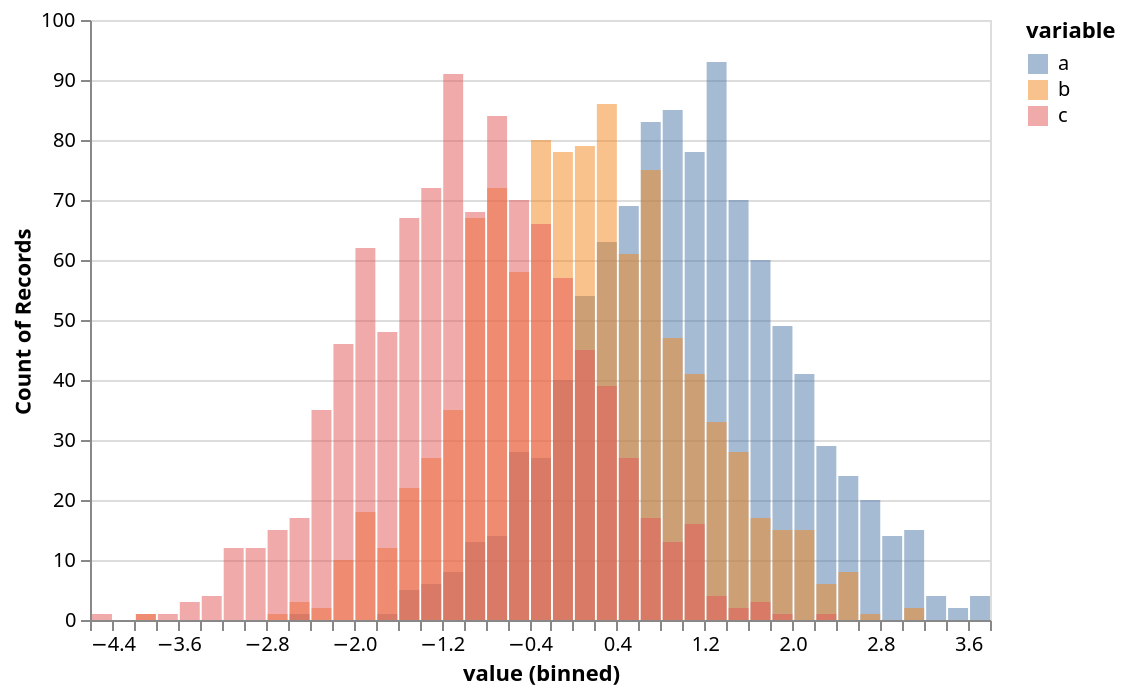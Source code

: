 {"mark": "bar", "encoding": {"x": {"bin": {"maxbins": 50}, "field": "value", "type": "quantitative"}, "y": {"aggregate": "count", "type": "quantitative", "stack": null}, "color": {"field": "variable", "type": "nominal"}, "opacity": {"value": 0.5}}, "$schema": "https://vega.github.io/schema/vega-lite/v2.json", "width": 450, "height": 300, "selection": {"grid": {"type": "interval", "bind": "scales"}}, "data": {"values": [{"variable": "a", "value": 2.321158192129386}, {"variable": "a", "value": -0.5469055532292402}, {"variable": "a", "value": 0.7973536753708181}, {"variable": "a", "value": 0.34403065586106607}, {"variable": "a", "value": 1.1934213764703583}, {"variable": "a", "value": 1.553438910956742}, {"variable": "a", "value": 2.3181515541801367}, {"variable": "a", "value": 0.5306947152941004}, {"variable": "a", "value": 1.6755540851223807}, {"variable": "a", "value": -0.8170272265901968}, {"variable": "a", "value": 0.8168914598210013}, {"variable": "a", "value": 2.0589691875711504}, {"variable": "a", "value": 0.6021597718000087}, {"variable": "a", "value": 1.3374376536139723}, {"variable": "a", "value": 2.047578572892722}, {"variable": "a", "value": 2.0459382556276653}, {"variable": "a", "value": 1.8637172916848388}, {"variable": "a", "value": 0.8779084251523257}, {"variable": "a", "value": 1.124712953768216}, {"variable": "a", "value": 0.6772051943917043}, {"variable": "a", "value": 1.8416747129961415}, {"variable": "a", "value": 3.390960515463033}, {"variable": "a", "value": 1.0761995878372363}, {"variable": "a", "value": 0.43355406953504316}, {"variable": "a", "value": 1.0361419366840727}, {"variable": "a", "value": -1.0749776006900293}, {"variable": "a", "value": 1.2477921997485466}, {"variable": "a", "value": 0.1028432155603013}, {"variable": "a", "value": 0.8632051667386527}, {"variable": "a", "value": 1.0182891913492194}, {"variable": "a", "value": 1.7554139823981354}, {"variable": "a", "value": 1.2152685809694435}, {"variable": "a", "value": 1.841008794931391}, {"variable": "a", "value": -0.4458100770443063}, {"variable": "a", "value": -0.4019732815008439}, {"variable": "a", "value": 0.8990818000510861}, {"variable": "a", "value": 0.45175755081314506}, {"variable": "a", "value": 0.8553804916306156}, {"variable": "a", "value": 1.354020332199238}, {"variable": "a", "value": 0.9644869747218598}, {"variable": "a", "value": 1.5657383060625951}, {"variable": "a", "value": 2.5456588046255577}, {"variable": "a", "value": 0.025763666232684557}, {"variable": "a", "value": 0.9296551228958976}, {"variable": "a", "value": 1.3079688552160342}, {"variable": "a", "value": 0.7915012368941202}, {"variable": "a", "value": 2.033800732555499}, {"variable": "a", "value": -1.4004536338122957}, {"variable": "a", "value": 3.0306036208387996}, {"variable": "a", "value": -0.14263128902276345}, {"variable": "a", "value": 1.211883386777701}, {"variable": "a", "value": 1.7047206243171087}, {"variable": "a", "value": 0.21456478823680303}, {"variable": "a", "value": 1.4620597371620487}, {"variable": "a", "value": 1.7042282254621743}, {"variable": "a", "value": 1.5235079678938095}, {"variable": "a", "value": 0.07374568646977409}, {"variable": "a", "value": 3.0078429507780005}, {"variable": "a", "value": 1.2269625418708954}, {"variable": "a", "value": -0.15265910925095239}, {"variable": "a", "value": 1.6319794458091295}, {"variable": "a", "value": 1.0395126866933666}, {"variable": "a", "value": 1.4643923250508961}, {"variable": "a", "value": -2.5635166606247353}, {"variable": "a", "value": 2.3211056154702057}, {"variable": "a", "value": 1.1526305522045344}, {"variable": "a", "value": 1.1645295429323985}, {"variable": "a", "value": 0.5699043091235124}, {"variable": "a", "value": 1.7673687357524115}, {"variable": "a", "value": 1.984919841909897}, {"variable": "a", "value": 1.270835848826804}, {"variable": "a", "value": 2.3919861934464075}, {"variable": "a", "value": 1.079842313008629}, {"variable": "a", "value": 0.6000354193034775}, {"variable": "a", "value": -0.02785055868190578}, {"variable": "a", "value": 0.41528178873921173}, {"variable": "a", "value": 1.8165939265478417}, {"variable": "a", "value": 0.9180529481733346}, {"variable": "a", "value": 0.6552339857453557}, {"variable": "a", "value": 1.528288145297394}, {"variable": "a", "value": -0.06898878348013215}, {"variable": "a", "value": 0.48811869087318493}, {"variable": "a", "value": 1.2912053597430635}, {"variable": "a", "value": 1.5665336963535723}, {"variable": "a", "value": 1.503591759111203}, {"variable": "a", "value": 1.285295684781857}, {"variable": "a", "value": 1.48428811274975}, {"variable": "a", "value": 2.3634815124261457}, {"variable": "a", "value": 0.218894716374608}, {"variable": "a", "value": 0.5319823336625145}, {"variable": "a", "value": 2.2245743551261743}, {"variable": "a", "value": -0.2811082751440426}, {"variable": "a", "value": 1.8754755042743243}, {"variable": "a", "value": -0.710715324029529}, {"variable": "a", "value": 0.5492348968637256}, {"variable": "a", "value": 1.749163805919065}, {"variable": "a", "value": 0.7960671338987488}, {"variable": "a", "value": 0.8178245883342659}, {"variable": "a", "value": 1.6806560043814565}, {"variable": "a", "value": -0.8184989903916142}, {"variable": "a", "value": 1.047071635325711}, {"variable": "a", "value": 1.3948442093272044}, {"variable": "a", "value": 0.7515679456191533}, {"variable": "a", "value": 0.3822933520029833}, {"variable": "a", "value": 0.31711600355066605}, {"variable": "a", "value": 1.4362576043409168}, {"variable": "a", "value": -0.7030127741132379}, {"variable": "a", "value": 1.3937105991386651}, {"variable": "a", "value": 0.5206759964245027}, {"variable": "a", "value": 0.7009837070339195}, {"variable": "a", "value": 1.6941032876787643}, {"variable": "a", "value": 1.6786296737098565}, {"variable": "a", "value": 1.2395559950038968}, {"variable": "a", "value": 1.1512266292944497}, {"variable": "a", "value": 1.816127233360041}, {"variable": "a", "value": 2.8935344675962007}, {"variable": "a", "value": 1.6396327631937027}, {"variable": "a", "value": 0.037971168094808605}, {"variable": "a", "value": -1.0852656421201097}, {"variable": "a", "value": 2.930246767465576}, {"variable": "a", "value": -0.7353488744703927}, {"variable": "a", "value": 2.2103837049045145}, {"variable": "a", "value": 1.7974354194278734}, {"variable": "a", "value": 0.620189215952621}, {"variable": "a", "value": 1.7025622240016003}, {"variable": "a", "value": 0.149653728344885}, {"variable": "a", "value": 2.176812450104929}, {"variable": "a", "value": 0.475663897367544}, {"variable": "a", "value": 1.7009077309156047}, {"variable": "a", "value": 1.9841880707224155}, {"variable": "a", "value": 0.8782715913331798}, {"variable": "a", "value": 3.365768628840039}, {"variable": "a", "value": 1.4961429262475947}, {"variable": "a", "value": 1.7965948666649523}, {"variable": "a", "value": 0.525979109874315}, {"variable": "a", "value": 0.9433042835090705}, {"variable": "a", "value": 2.357797258107058}, {"variable": "a", "value": 0.19516627583329627}, {"variable": "a", "value": -1.1236202490929301}, {"variable": "a", "value": 0.6664975595667526}, {"variable": "a", "value": 0.11328064751462197}, {"variable": "a", "value": 1.3341979308990088}, {"variable": "a", "value": 1.5367838249027503}, {"variable": "a", "value": 0.2561696320637987}, {"variable": "a", "value": 0.679796117759121}, {"variable": "a", "value": 0.08380113873345907}, {"variable": "a", "value": 0.14033170001825934}, {"variable": "a", "value": 1.2259854867337554}, {"variable": "a", "value": 1.6287758265382943}, {"variable": "a", "value": 1.1864943487730746}, {"variable": "a", "value": 1.9524783451091219}, {"variable": "a", "value": 1.9881375825933087}, {"variable": "a", "value": 0.9273916860373245}, {"variable": "a", "value": 0.44939707643658067}, {"variable": "a", "value": 0.06184738590689576}, {"variable": "a", "value": -0.23907156259479256}, {"variable": "a", "value": 1.1396832740312948}, {"variable": "a", "value": 0.776981018117524}, {"variable": "a", "value": 3.123691888593553}, {"variable": "a", "value": 1.122273434258829}, {"variable": "a", "value": -0.4094317399227687}, {"variable": "a", "value": 2.422985952772243}, {"variable": "a", "value": -1.1478550376436099}, {"variable": "a", "value": -0.34753251345775493}, {"variable": "a", "value": 1.3635645568066483}, {"variable": "a", "value": 0.9852478881954051}, {"variable": "a", "value": 2.27239507854621}, {"variable": "a", "value": -0.4495666088633876}, {"variable": "a", "value": -0.19552374166697084}, {"variable": "a", "value": 0.408137026852751}, {"variable": "a", "value": 0.5854951564678105}, {"variable": "a", "value": -0.42579473343802143}, {"variable": "a", "value": 1.2093947875359239}, {"variable": "a", "value": 0.4071139961610746}, {"variable": "a", "value": -0.47311641346564737}, {"variable": "a", "value": 0.10341938469812895}, {"variable": "a", "value": 2.1043515698603126}, {"variable": "a", "value": 0.5684504844839553}, {"variable": "a", "value": 0.8388630917559411}, {"variable": "a", "value": 1.8891574940728737}, {"variable": "a", "value": 1.2883768477152655}, {"variable": "a", "value": -0.051538937570038135}, {"variable": "a", "value": 0.6804386001597685}, {"variable": "a", "value": 0.3800069122787978}, {"variable": "a", "value": 1.156998376446689}, {"variable": "a", "value": 0.4285446489202107}, {"variable": "a", "value": 2.057633183204614}, {"variable": "a", "value": 0.20851119052211453}, {"variable": "a", "value": 0.47537265407152984}, {"variable": "a", "value": 1.0718780393703686}, {"variable": "a", "value": 2.910759427277183}, {"variable": "a", "value": 1.7879646831376144}, {"variable": "a", "value": 1.513082144466992}, {"variable": "a", "value": 0.4535837197264061}, {"variable": "a", "value": 2.043944655495323}, {"variable": "a", "value": 3.10778515279337}, {"variable": "a", "value": 2.459927481585294}, {"variable": "a", "value": 2.0154054578125207}, {"variable": "a", "value": 1.7491846009241976}, {"variable": "a", "value": 0.3244785215633118}, {"variable": "a", "value": 1.4402663916687297}, {"variable": "a", "value": 1.6889718563269422}, {"variable": "a", "value": 0.7233538727230127}, {"variable": "a", "value": 2.92453332001529}, {"variable": "a", "value": 1.4112040207072238}, {"variable": "a", "value": 1.890764956173117}, {"variable": "a", "value": 1.2263632272517069}, {"variable": "a", "value": -1.0786178937021753}, {"variable": "a", "value": 0.612113768032824}, {"variable": "a", "value": 0.912893030036001}, {"variable": "a", "value": 2.126385822137273}, {"variable": "a", "value": 1.2471117161577363}, {"variable": "a", "value": 1.121171805331541}, {"variable": "a", "value": 1.2989839355420467}, {"variable": "a", "value": 0.8429008631533483}, {"variable": "a", "value": 0.2595309772192821}, {"variable": "a", "value": -0.24765292305123277}, {"variable": "a", "value": 1.2494552151524494}, {"variable": "a", "value": 1.5810733206206065}, {"variable": "a", "value": 3.7638440798495663}, {"variable": "a", "value": 1.3993254369795762}, {"variable": "a", "value": 1.6684881692058056}, {"variable": "a", "value": 0.7242262713436949}, {"variable": "a", "value": 1.5004829001543722}, {"variable": "a", "value": 1.8630648605906246}, {"variable": "a", "value": -0.0516278594652122}, {"variable": "a", "value": -0.39205407749308696}, {"variable": "a", "value": 2.1539222406122254}, {"variable": "a", "value": 2.181944105999232}, {"variable": "a", "value": 1.391371448421931}, {"variable": "a", "value": 0.1189529077984306}, {"variable": "a", "value": 1.29507995978624}, {"variable": "a", "value": 2.863801062132504}, {"variable": "a", "value": -0.7122739244712557}, {"variable": "a", "value": -0.4070845457432255}, {"variable": "a", "value": 1.1267811863269717}, {"variable": "a", "value": 1.0037598477954959}, {"variable": "a", "value": -0.2689942560733918}, {"variable": "a", "value": 0.16115707857971007}, {"variable": "a", "value": 1.55392125143972}, {"variable": "a", "value": 0.49595728191803634}, {"variable": "a", "value": 0.21155981548212133}, {"variable": "a", "value": 2.5294006744839312}, {"variable": "a", "value": 1.2054548539259797}, {"variable": "a", "value": 1.3130131289808604}, {"variable": "a", "value": 1.8665207121682994}, {"variable": "a", "value": 1.2990705295943763}, {"variable": "a", "value": 2.076540643846122}, {"variable": "a", "value": 1.3631773475444522}, {"variable": "a", "value": 2.8936798255518426}, {"variable": "a", "value": 0.5142472557171917}, {"variable": "a", "value": 1.3876744557775984}, {"variable": "a", "value": 1.0235576103925537}, {"variable": "a", "value": 0.3397704979557201}, {"variable": "a", "value": 0.6813150704219857}, {"variable": "a", "value": 0.2773378063256273}, {"variable": "a", "value": 1.177386719384599}, {"variable": "a", "value": 1.9835127293431642}, {"variable": "a", "value": 1.0235045858853946}, {"variable": "a", "value": 1.5537769778633659}, {"variable": "a", "value": 1.3537692939966397}, {"variable": "a", "value": 0.7244063662323177}, {"variable": "a", "value": 0.5095164085213186}, {"variable": "a", "value": 0.6255633998072194}, {"variable": "a", "value": -1.397503976138816}, {"variable": "a", "value": 2.5410299832779386}, {"variable": "a", "value": 1.0630845389573051}, {"variable": "a", "value": 0.7155593160737073}, {"variable": "a", "value": -0.2656005376012107}, {"variable": "a", "value": 2.78797963245575}, {"variable": "a", "value": 0.6454912919306257}, {"variable": "a", "value": 0.8952388769328957}, {"variable": "a", "value": 1.3862536891890525}, {"variable": "a", "value": 1.8227753737653734}, {"variable": "a", "value": 0.31621017756899217}, {"variable": "a", "value": 2.0572033312141293}, {"variable": "a", "value": 1.0318799735690316}, {"variable": "a", "value": 2.3431824575289415}, {"variable": "a", "value": 0.9494603104512276}, {"variable": "a", "value": 0.6359900436928911}, {"variable": "a", "value": -0.5533423394310608}, {"variable": "a", "value": 0.6807021981798389}, {"variable": "a", "value": 1.5270464509549642}, {"variable": "a", "value": 1.711112399364823}, {"variable": "a", "value": 0.7824545195095238}, {"variable": "a", "value": 3.6377912107038637}, {"variable": "a", "value": -0.7421376305949654}, {"variable": "a", "value": 0.9055651922585558}, {"variable": "a", "value": 2.431183752254564}, {"variable": "a", "value": 1.5927584465506688}, {"variable": "a", "value": 1.170296895326288}, {"variable": "a", "value": -0.7517059477920245}, {"variable": "a", "value": 1.2885813223432079}, {"variable": "a", "value": 0.4574204830932207}, {"variable": "a", "value": 1.1716023819859949}, {"variable": "a", "value": 1.9828178292431047}, {"variable": "a", "value": 0.9746510979372313}, {"variable": "a", "value": 0.7124475507158919}, {"variable": "a", "value": 1.924442867343366}, {"variable": "a", "value": 0.9387537001336854}, {"variable": "a", "value": 0.26896665741479386}, {"variable": "a", "value": -0.022773704695142838}, {"variable": "a", "value": 1.9959929702457524}, {"variable": "a", "value": 1.955557932627455}, {"variable": "a", "value": 1.7138407711950432}, {"variable": "a", "value": 1.133370962194122}, {"variable": "a", "value": 0.19296169152718656}, {"variable": "a", "value": 0.6579892181207849}, {"variable": "a", "value": 2.9087796580911864}, {"variable": "a", "value": 1.1559232614531267}, {"variable": "a", "value": 1.7596525320929626}, {"variable": "a", "value": 0.5769937715807516}, {"variable": "a", "value": 1.1816727453236817}, {"variable": "a", "value": 1.2744925707464034}, {"variable": "a", "value": 1.0679123573807572}, {"variable": "a", "value": 0.9630171851240805}, {"variable": "a", "value": 0.8291989693023776}, {"variable": "a", "value": 1.2669732315398679}, {"variable": "a", "value": 2.3829972488529254}, {"variable": "a", "value": 0.9775391264885734}, {"variable": "a", "value": 1.1313953672259152}, {"variable": "a", "value": 1.4344371851022324}, {"variable": "a", "value": 1.2645340683169988}, {"variable": "a", "value": 1.5656583442738246}, {"variable": "a", "value": 1.5850842795017246}, {"variable": "a", "value": 0.8257018472479126}, {"variable": "a", "value": -0.07136867145508963}, {"variable": "a", "value": 0.9515394974476168}, {"variable": "a", "value": 0.15470961043375653}, {"variable": "a", "value": 1.4151005583815808}, {"variable": "a", "value": 1.4255305913978584}, {"variable": "a", "value": 0.01927564249941416}, {"variable": "a", "value": 0.5721738900279795}, {"variable": "a", "value": 2.498569955138537}, {"variable": "a", "value": 0.639843429130972}, {"variable": "a", "value": 0.5417596106625071}, {"variable": "a", "value": -0.33796840195097055}, {"variable": "a", "value": 0.9586134603851281}, {"variable": "a", "value": 1.821047956107915}, {"variable": "a", "value": 3.0978007807716916}, {"variable": "a", "value": 2.2829332468745234}, {"variable": "a", "value": 1.2703379257393719}, {"variable": "a", "value": 2.0031403620449315}, {"variable": "a", "value": 2.0786735513204064}, {"variable": "a", "value": 1.3407526851297642}, {"variable": "a", "value": 0.8019250403764318}, {"variable": "a", "value": 3.4814584228756535}, {"variable": "a", "value": 2.3852548761892063}, {"variable": "a", "value": -0.15460096538966894}, {"variable": "a", "value": -0.2680690503770815}, {"variable": "a", "value": 1.6078621862094797}, {"variable": "a", "value": -0.08009648315759099}, {"variable": "a", "value": 0.38871832520423777}, {"variable": "a", "value": 1.1020351122923313}, {"variable": "a", "value": -0.43657393677211864}, {"variable": "a", "value": 1.2107170525056552}, {"variable": "a", "value": 0.10309582930248773}, {"variable": "a", "value": -0.7243930789918331}, {"variable": "a", "value": 2.7923391966469424}, {"variable": "a", "value": -0.3127127065922315}, {"variable": "a", "value": 1.555877426385625}, {"variable": "a", "value": 0.3181186945088693}, {"variable": "a", "value": 2.5727427457558045}, {"variable": "a", "value": 0.895348425152234}, {"variable": "a", "value": 2.850397801609901}, {"variable": "a", "value": 0.6666495732505995}, {"variable": "a", "value": 1.1934642338198724}, {"variable": "a", "value": 0.503255062135091}, {"variable": "a", "value": 2.032723215735861}, {"variable": "a", "value": -0.7398037975225593}, {"variable": "a", "value": 0.2441378243770912}, {"variable": "a", "value": 0.11888826735206448}, {"variable": "a", "value": 1.3938922629126753}, {"variable": "a", "value": 0.049974465203716734}, {"variable": "a", "value": 1.3325066221622492}, {"variable": "a", "value": 1.5289444088560467}, {"variable": "a", "value": -0.12052099399272498}, {"variable": "a", "value": 1.0482642069256567}, {"variable": "a", "value": 1.0619884505217776}, {"variable": "a", "value": -0.02751567321786741}, {"variable": "a", "value": 0.761664634532674}, {"variable": "a", "value": 2.9321781695813467}, {"variable": "a", "value": 0.7733677063231641}, {"variable": "a", "value": 0.07616927982307697}, {"variable": "a", "value": 1.3558389974728202}, {"variable": "a", "value": -0.2700634783862885}, {"variable": "a", "value": 0.8045275873032414}, {"variable": "a", "value": 0.5365806007825368}, {"variable": "a", "value": 1.9894148472858508}, {"variable": "a", "value": 2.388647381631717}, {"variable": "a", "value": 2.087713736524141}, {"variable": "a", "value": 1.4388012630343907}, {"variable": "a", "value": 0.038397759118763974}, {"variable": "a", "value": 2.2456099371478464}, {"variable": "a", "value": 1.502925517670632}, {"variable": "a", "value": 0.3686012216214807}, {"variable": "a", "value": 0.29574795291174005}, {"variable": "a", "value": 0.7595174632416577}, {"variable": "a", "value": 1.5855993109298576}, {"variable": "a", "value": 1.3528005601084065}, {"variable": "a", "value": -0.8155576924320858}, {"variable": "a", "value": 0.08987615430485807}, {"variable": "a", "value": 0.2514720466609405}, {"variable": "a", "value": 0.8918750735197369}, {"variable": "a", "value": 1.2747788370521678}, {"variable": "a", "value": 1.2373497645094251}, {"variable": "a", "value": 0.7401563056366115}, {"variable": "a", "value": 0.6875578228436001}, {"variable": "a", "value": 1.4485097425124067}, {"variable": "a", "value": 0.9404680352955995}, {"variable": "a", "value": 0.5299851866022134}, {"variable": "a", "value": 1.3495667716276656}, {"variable": "a", "value": -0.027468847173612865}, {"variable": "a", "value": 0.6933615161303892}, {"variable": "a", "value": 2.406176139494268}, {"variable": "a", "value": -0.24969677279435287}, {"variable": "a", "value": -0.5601488888852328}, {"variable": "a", "value": 2.5573976506490226}, {"variable": "a", "value": 0.4066436050235118}, {"variable": "a", "value": 0.8297114876704995}, {"variable": "a", "value": 2.672626808454706}, {"variable": "a", "value": 0.45920019235012477}, {"variable": "a", "value": 0.3158716712334154}, {"variable": "a", "value": 1.599962085981993}, {"variable": "a", "value": 0.7828008748553619}, {"variable": "a", "value": 1.331526518352153}, {"variable": "a", "value": 0.616635419849172}, {"variable": "a", "value": 0.21818391192688902}, {"variable": "a", "value": 1.2662374068278364}, {"variable": "a", "value": 1.2794280245327374}, {"variable": "a", "value": -0.21962569517377006}, {"variable": "a", "value": 0.27605108324449557}, {"variable": "a", "value": -0.7347783075439347}, {"variable": "a", "value": 1.2716607843740244}, {"variable": "a", "value": 1.0991120169490902}, {"variable": "a", "value": 0.6369100935627419}, {"variable": "a", "value": 0.41177327171148115}, {"variable": "a", "value": 1.025941713524132}, {"variable": "a", "value": 0.42769764925484133}, {"variable": "a", "value": 2.1055869627971613}, {"variable": "a", "value": -0.20801559282964743}, {"variable": "a", "value": -0.33970103997491563}, {"variable": "a", "value": 3.0751854067317823}, {"variable": "a", "value": -0.48940970133101036}, {"variable": "a", "value": -0.1509530656259641}, {"variable": "a", "value": 1.4190598246739659}, {"variable": "a", "value": 1.4134052764244962}, {"variable": "a", "value": 1.7175769325882828}, {"variable": "a", "value": 1.2617248396799048}, {"variable": "a", "value": 0.7572287288996377}, {"variable": "a", "value": 0.49873186724833307}, {"variable": "a", "value": 0.30187102103114494}, {"variable": "a", "value": 2.384580160839074}, {"variable": "a", "value": 0.7135745860642443}, {"variable": "a", "value": 1.5000695850282262}, {"variable": "a", "value": 2.951103236540061}, {"variable": "a", "value": 0.7216325384069914}, {"variable": "a", "value": 1.0367862586307104}, {"variable": "a", "value": 1.4458525062610013}, {"variable": "a", "value": -0.4103507576806693}, {"variable": "a", "value": 1.4500013006954748}, {"variable": "a", "value": 1.5154795307938982}, {"variable": "a", "value": -0.15408394038260287}, {"variable": "a", "value": -0.3801733950718382}, {"variable": "a", "value": 0.5041669947868372}, {"variable": "a", "value": 0.5867209275811287}, {"variable": "a", "value": -0.7193166679275491}, {"variable": "a", "value": 0.9704390972469153}, {"variable": "a", "value": 0.23396011647717108}, {"variable": "a", "value": 1.0998820765026271}, {"variable": "a", "value": 0.28697604337025584}, {"variable": "a", "value": -1.226117620977587}, {"variable": "a", "value": 1.725714153121955}, {"variable": "a", "value": 1.9169762830692352}, {"variable": "a", "value": 0.43610975958874465}, {"variable": "a", "value": -0.5221795568231706}, {"variable": "a", "value": 0.9857212113724377}, {"variable": "a", "value": 0.7532791931811157}, {"variable": "a", "value": 0.8346705234827207}, {"variable": "a", "value": 1.1191139825983412}, {"variable": "a", "value": -1.0749804861700474}, {"variable": "a", "value": -0.0027552170169169443}, {"variable": "a", "value": 1.523546018063799}, {"variable": "a", "value": 1.821517308998922}, {"variable": "a", "value": 0.8512581506671374}, {"variable": "a", "value": 0.9546295880407081}, {"variable": "a", "value": 0.29550707447023905}, {"variable": "a", "value": 2.73031551950634}, {"variable": "a", "value": 1.2289272555040534}, {"variable": "a", "value": 2.0927410572908394}, {"variable": "a", "value": 0.6464284733385726}, {"variable": "a", "value": 0.9693411350632158}, {"variable": "a", "value": 0.7998281493793237}, {"variable": "a", "value": 0.5186897606427259}, {"variable": "a", "value": 2.711425997011576}, {"variable": "a", "value": 2.4353870862526215}, {"variable": "a", "value": -0.16752033324100601}, {"variable": "a", "value": 1.0408434247660017}, {"variable": "a", "value": 1.3620181956704454}, {"variable": "a", "value": 1.5725921910432454}, {"variable": "a", "value": 2.104460236733149}, {"variable": "a", "value": 0.5743279734794069}, {"variable": "a", "value": 1.75568884284869}, {"variable": "a", "value": 1.0102814571553276}, {"variable": "a", "value": 1.2245857707648966}, {"variable": "a", "value": -0.1347082265682895}, {"variable": "a", "value": 0.04847905876844383}, {"variable": "a", "value": 0.8728695439242334}, {"variable": "a", "value": 1.0289444984011233}, {"variable": "a", "value": 3.1040773666293053}, {"variable": "a", "value": 2.5675141434637165}, {"variable": "a", "value": 0.3757703672091266}, {"variable": "a", "value": 0.5993557979400237}, {"variable": "a", "value": -0.13706153820912448}, {"variable": "a", "value": 0.09684096300312006}, {"variable": "a", "value": -0.0972780624190317}, {"variable": "a", "value": 0.9286907903689007}, {"variable": "a", "value": -0.3193390866508534}, {"variable": "a", "value": 0.43990705412292874}, {"variable": "a", "value": 1.164954557033364}, {"variable": "a", "value": 0.3684142120755476}, {"variable": "a", "value": 0.13293022043723135}, {"variable": "a", "value": -0.0025626707106647384}, {"variable": "a", "value": 2.2073482032456733}, {"variable": "a", "value": 2.7119870129859924}, {"variable": "a", "value": 0.3754105206982875}, {"variable": "a", "value": 0.7878541960140415}, {"variable": "a", "value": -0.1935641822743448}, {"variable": "a", "value": 1.6575858924331783}, {"variable": "a", "value": 1.2000798815523943}, {"variable": "a", "value": 2.091259859221752}, {"variable": "a", "value": 0.5109779417262905}, {"variable": "a", "value": 2.3682202622259583}, {"variable": "a", "value": 1.8916251175268084}, {"variable": "a", "value": 1.8375662124501373}, {"variable": "a", "value": 1.5141447133892467}, {"variable": "a", "value": 0.9499503075901662}, {"variable": "a", "value": 1.7439528461648939}, {"variable": "a", "value": -0.7240502035381267}, {"variable": "a", "value": 1.0899015732727284}, {"variable": "a", "value": 1.3227395618852}, {"variable": "a", "value": 0.6228505743884434}, {"variable": "a", "value": 0.9997791016984007}, {"variable": "a", "value": 2.0501136937792213}, {"variable": "a", "value": 0.8313008877824852}, {"variable": "a", "value": 1.7978764964211627}, {"variable": "a", "value": 1.5525243131579978}, {"variable": "a", "value": -0.15309326180418092}, {"variable": "a", "value": 2.641552189028805}, {"variable": "a", "value": -0.43897783447424277}, {"variable": "a", "value": 3.0277395138175196}, {"variable": "a", "value": -0.365317321173664}, {"variable": "a", "value": 1.072148862392285}, {"variable": "a", "value": 1.6131516784246442}, {"variable": "a", "value": 2.4891664262942452}, {"variable": "a", "value": 1.221296575034621}, {"variable": "a", "value": -0.530892108386614}, {"variable": "a", "value": 1.801888214216484}, {"variable": "a", "value": 0.5755332871366607}, {"variable": "a", "value": 2.118854972135864}, {"variable": "a", "value": 2.569548064582847}, {"variable": "a", "value": 2.4277317710676356}, {"variable": "a", "value": -0.3718378731166938}, {"variable": "a", "value": 0.7335821073578037}, {"variable": "a", "value": 1.7792145652142417}, {"variable": "a", "value": 0.897185705314986}, {"variable": "a", "value": 0.4135353782416126}, {"variable": "a", "value": 1.2402526545950496}, {"variable": "a", "value": 0.0019443412284608774}, {"variable": "a", "value": 1.1911699128232047}, {"variable": "a", "value": 0.04719697841909121}, {"variable": "a", "value": 2.470996579505006}, {"variable": "a", "value": 1.7189049215428982}, {"variable": "a", "value": 0.8334404227230915}, {"variable": "a", "value": 1.7646112966882201}, {"variable": "a", "value": -0.18944347084786117}, {"variable": "a", "value": 0.4651427362797359}, {"variable": "a", "value": 0.9784021533533496}, {"variable": "a", "value": -0.10519159147978585}, {"variable": "a", "value": -0.05594633852493547}, {"variable": "a", "value": 2.0213556589900556}, {"variable": "a", "value": 2.709656094979873}, {"variable": "a", "value": 1.0295619519376173}, {"variable": "a", "value": 1.1238420164382377}, {"variable": "a", "value": 1.2894300567029753}, {"variable": "a", "value": 0.6985077560534535}, {"variable": "a", "value": 1.414435011279811}, {"variable": "a", "value": 1.9498579011377821}, {"variable": "a", "value": 1.521848542109523}, {"variable": "a", "value": -0.9692628740518392}, {"variable": "a", "value": 1.502810027757784}, {"variable": "a", "value": 0.6455775606662397}, {"variable": "a", "value": 0.5530095181886052}, {"variable": "a", "value": -0.11697838593577026}, {"variable": "a", "value": 0.21173361741890318}, {"variable": "a", "value": 2.055752163965863}, {"variable": "a", "value": -0.3045412108969867}, {"variable": "a", "value": 1.5397352373427955}, {"variable": "a", "value": 1.3469912503733692}, {"variable": "a", "value": 1.8741928933305494}, {"variable": "a", "value": -0.5751793626207562}, {"variable": "a", "value": 0.8400163438250491}, {"variable": "a", "value": 0.35666676383303697}, {"variable": "a", "value": 0.2846291133687049}, {"variable": "a", "value": 2.699458930621629}, {"variable": "a", "value": 2.2828372246866984}, {"variable": "a", "value": 0.5474423336817917}, {"variable": "a", "value": 1.3938001271158282}, {"variable": "a", "value": 1.4257406105857962}, {"variable": "a", "value": 0.8699525678084049}, {"variable": "a", "value": 0.606266833818438}, {"variable": "a", "value": 0.3589402258918464}, {"variable": "a", "value": 1.1719642547154525}, {"variable": "a", "value": 0.15985098070665416}, {"variable": "a", "value": 1.8649983085249566}, {"variable": "a", "value": 0.7951386679185379}, {"variable": "a", "value": 0.8929266656674616}, {"variable": "a", "value": 0.7578933149352809}, {"variable": "a", "value": 0.09751722506285021}, {"variable": "a", "value": 1.797870886319631}, {"variable": "a", "value": 0.710904212342852}, {"variable": "a", "value": 1.676977612665756}, {"variable": "a", "value": 0.6568159660694626}, {"variable": "a", "value": 1.4872101346078452}, {"variable": "a", "value": 1.765665358162811}, {"variable": "a", "value": -1.200564435744119}, {"variable": "a", "value": -1.5960623967791756}, {"variable": "a", "value": 1.4756748381165132}, {"variable": "a", "value": -0.5948856452322331}, {"variable": "a", "value": -0.11007673166604048}, {"variable": "a", "value": 0.0015935044815743593}, {"variable": "a", "value": -1.2758066025466621}, {"variable": "a", "value": 2.5528072078665365}, {"variable": "a", "value": -0.1492987686743159}, {"variable": "a", "value": 1.18853062859764}, {"variable": "a", "value": 1.9889637830869817}, {"variable": "a", "value": -0.5861363032929552}, {"variable": "a", "value": 0.5276191244562364}, {"variable": "a", "value": 0.8111536521242575}, {"variable": "a", "value": 1.2111270803284047}, {"variable": "a", "value": 2.611722292455898}, {"variable": "a", "value": 1.5667304418132302}, {"variable": "a", "value": 0.35882274653461443}, {"variable": "a", "value": 2.538773941160005}, {"variable": "a", "value": 1.3096639858949537}, {"variable": "a", "value": 0.551151319647972}, {"variable": "a", "value": 2.769100570312561}, {"variable": "a", "value": 1.2682004879637707}, {"variable": "a", "value": -0.4622250619252337}, {"variable": "a", "value": 2.850810168972202}, {"variable": "a", "value": 2.700769505670963}, {"variable": "a", "value": 1.3533910559483135}, {"variable": "a", "value": 1.336489021102192}, {"variable": "a", "value": 2.057105434442278}, {"variable": "a", "value": 2.198678722467667}, {"variable": "a", "value": -1.5946542696618828}, {"variable": "a", "value": 0.2852546258434083}, {"variable": "a", "value": 1.8043460416389878}, {"variable": "a", "value": 2.191655345871857}, {"variable": "a", "value": 0.872634615883664}, {"variable": "a", "value": -0.07497526598869331}, {"variable": "a", "value": 2.4482691251839777}, {"variable": "a", "value": 0.721645720284362}, {"variable": "a", "value": -0.036818663940940244}, {"variable": "a", "value": 1.2014514663822544}, {"variable": "a", "value": 1.5017557989907293}, {"variable": "a", "value": 2.613334922011462}, {"variable": "a", "value": -0.8977106282505025}, {"variable": "a", "value": 2.299082573776279}, {"variable": "a", "value": 1.5531844259723022}, {"variable": "a", "value": 0.7996377039933386}, {"variable": "a", "value": 1.54566999509305}, {"variable": "a", "value": 1.2622866189731698}, {"variable": "a", "value": 1.2190702096803854}, {"variable": "a", "value": 1.9323529322684814}, {"variable": "a", "value": 2.7430524278808486}, {"variable": "a", "value": 0.8752963202301504}, {"variable": "a", "value": 1.9540316671351476}, {"variable": "a", "value": 1.7120509492248905}, {"variable": "a", "value": 0.4206633427843077}, {"variable": "a", "value": 0.23818054448394144}, {"variable": "a", "value": 2.6615021287437646}, {"variable": "a", "value": 3.547691702457717}, {"variable": "a", "value": 0.9610876759708867}, {"variable": "a", "value": 0.643590792761748}, {"variable": "a", "value": -0.8625686534341959}, {"variable": "a", "value": 3.6519991181342113}, {"variable": "a", "value": 0.8637696296436649}, {"variable": "a", "value": 1.1037493399709664}, {"variable": "a", "value": 1.1154322256846558}, {"variable": "a", "value": 1.2586704644560385}, {"variable": "a", "value": 2.4877433319614575}, {"variable": "a", "value": 2.454343476390633}, {"variable": "a", "value": 1.7043082981680984}, {"variable": "a", "value": 2.4663513758566715}, {"variable": "a", "value": 1.3536221825367627}, {"variable": "a", "value": -0.0855234635679416}, {"variable": "a", "value": 1.363209761002969}, {"variable": "a", "value": -0.8132771324053281}, {"variable": "a", "value": 0.802089240284166}, {"variable": "a", "value": 1.4328745920492785}, {"variable": "a", "value": 0.45943421229230963}, {"variable": "a", "value": 1.295630654980895}, {"variable": "a", "value": 3.0798442368337016}, {"variable": "a", "value": -0.8424329199610465}, {"variable": "a", "value": 0.4888339833794282}, {"variable": "a", "value": 0.41906487160525996}, {"variable": "a", "value": 2.0627364666653065}, {"variable": "a", "value": 1.01805510965628}, {"variable": "a", "value": 1.0227983996893713}, {"variable": "a", "value": -0.6797914849149362}, {"variable": "a", "value": 1.8124230006825046}, {"variable": "a", "value": 0.37411129353389805}, {"variable": "a", "value": -0.25027081846872656}, {"variable": "a", "value": 1.615135458353951}, {"variable": "a", "value": 0.8786053889862049}, {"variable": "a", "value": -0.28089527133755654}, {"variable": "a", "value": 1.3246098059252542}, {"variable": "a", "value": 1.6705693906174532}, {"variable": "a", "value": 1.1491613231433755}, {"variable": "a", "value": 1.3270638038828972}, {"variable": "a", "value": 0.6470383098581782}, {"variable": "a", "value": 0.09447235955632927}, {"variable": "a", "value": 2.6761854255764614}, {"variable": "a", "value": 1.6809960077267707}, {"variable": "a", "value": 0.29628238940659224}, {"variable": "a", "value": 1.1020797487098908}, {"variable": "a", "value": 2.195056139684479}, {"variable": "a", "value": 0.722040614218391}, {"variable": "a", "value": 0.9478347083701596}, {"variable": "a", "value": 1.3536836012498141}, {"variable": "a", "value": 0.591689237889446}, {"variable": "a", "value": -0.8104296677951879}, {"variable": "a", "value": 0.09669193771989226}, {"variable": "a", "value": 2.0540450911893133}, {"variable": "a", "value": 0.01912312327101684}, {"variable": "a", "value": 1.3520788914043784}, {"variable": "a", "value": 1.6659818403106037}, {"variable": "a", "value": 2.0655015019548215}, {"variable": "a", "value": 0.7715663868972974}, {"variable": "a", "value": 1.364483904245827}, {"variable": "a", "value": -0.5148466572154331}, {"variable": "a", "value": 0.9247387127627742}, {"variable": "a", "value": 0.7029419182426239}, {"variable": "a", "value": 0.2725856182267381}, {"variable": "a", "value": 0.7541246596144208}, {"variable": "a", "value": 0.8720510578803675}, {"variable": "a", "value": 0.6306893800905383}, {"variable": "a", "value": -1.6230042844775308}, {"variable": "a", "value": 3.1158507289245674}, {"variable": "a", "value": 1.6855615854791441}, {"variable": "a", "value": 0.8425560152882496}, {"variable": "a", "value": 2.3812877674130073}, {"variable": "a", "value": 1.0684265587418822}, {"variable": "a", "value": 1.3125362924833865}, {"variable": "a", "value": 1.4542531851503622}, {"variable": "a", "value": 0.21152812469814952}, {"variable": "a", "value": 0.9341596656888405}, {"variable": "a", "value": -0.418479846109691}, {"variable": "a", "value": 0.8602466597890789}, {"variable": "a", "value": 0.44464514378690134}, {"variable": "a", "value": 0.4980822211479856}, {"variable": "a", "value": 1.6931185215037656}, {"variable": "a", "value": 0.7546395031498353}, {"variable": "a", "value": -0.26943185908585443}, {"variable": "a", "value": 0.7376761448159289}, {"variable": "a", "value": 3.337598482195056}, {"variable": "a", "value": 0.2182825623239698}, {"variable": "a", "value": 1.0800997455382506}, {"variable": "a", "value": -0.3394111207653079}, {"variable": "a", "value": 1.413450963825166}, {"variable": "a", "value": 1.2044519673486542}, {"variable": "a", "value": 1.4784532945297004}, {"variable": "a", "value": 1.029580970975237}, {"variable": "a", "value": 0.8175580156010613}, {"variable": "a", "value": 1.01746667513481}, {"variable": "a", "value": 3.054289530002812}, {"variable": "a", "value": -1.5318833133900305}, {"variable": "a", "value": 1.4238146840382535}, {"variable": "a", "value": 0.044316484409363976}, {"variable": "a", "value": 0.8663257896782208}, {"variable": "a", "value": -0.07740332470946099}, {"variable": "a", "value": 2.2499025106911574}, {"variable": "a", "value": 1.571148753463103}, {"variable": "a", "value": 1.2970484291574556}, {"variable": "a", "value": 1.8718652175016266}, {"variable": "a", "value": 0.8362888034257699}, {"variable": "a", "value": 1.6895231987879344}, {"variable": "a", "value": 2.9845899031898866}, {"variable": "a", "value": 0.8817181149059874}, {"variable": "a", "value": 1.955129918923273}, {"variable": "a", "value": -0.18055288619777032}, {"variable": "a", "value": 2.4704739392964385}, {"variable": "a", "value": 0.9784421163769723}, {"variable": "a", "value": 1.7108614710694785}, {"variable": "a", "value": 0.18816494792527616}, {"variable": "a", "value": -1.251213065289845}, {"variable": "a", "value": -0.12610018599184003}, {"variable": "a", "value": 0.6921332540831047}, {"variable": "a", "value": 0.03811546436017765}, {"variable": "a", "value": 1.6708259593192185}, {"variable": "a", "value": 1.0633834265915638}, {"variable": "a", "value": 0.34320411953576735}, {"variable": "a", "value": 0.7116368175472799}, {"variable": "a", "value": 0.7802065042554835}, {"variable": "a", "value": 1.2002479608069248}, {"variable": "a", "value": 0.15449975896933443}, {"variable": "a", "value": 3.6429226847057117}, {"variable": "a", "value": 0.6662552293364322}, {"variable": "a", "value": 0.8544916398274918}, {"variable": "a", "value": 1.8933687076816907}, {"variable": "a", "value": 2.288554738453981}, {"variable": "a", "value": 1.3311981880114836}, {"variable": "a", "value": 0.9246321018936803}, {"variable": "a", "value": 0.938852344477096}, {"variable": "a", "value": 2.856056866448568}, {"variable": "a", "value": 0.2469587175438711}, {"variable": "a", "value": 0.6597741302353934}, {"variable": "a", "value": 0.4490039606936994}, {"variable": "a", "value": 0.39596267374779026}, {"variable": "a", "value": 3.1225899596034625}, {"variable": "a", "value": 1.0203055207308842}, {"variable": "a", "value": 0.133739945552664}, {"variable": "a", "value": 0.6441116136771657}, {"variable": "a", "value": 0.045657689231025755}, {"variable": "a", "value": 2.5914641140971657}, {"variable": "a", "value": 1.0005873380366201}, {"variable": "a", "value": 0.5359682681820284}, {"variable": "a", "value": -0.5237107863092993}, {"variable": "a", "value": 1.1548703653480719}, {"variable": "a", "value": 0.15935065601909137}, {"variable": "a", "value": 1.0106857825110018}, {"variable": "a", "value": 0.4562596095444914}, {"variable": "a", "value": 1.6754553436625048}, {"variable": "a", "value": 0.026657786768934932}, {"variable": "a", "value": 1.8183481023464054}, {"variable": "a", "value": 0.8839827145462076}, {"variable": "a", "value": 0.30914178564220884}, {"variable": "a", "value": 2.038955475703893}, {"variable": "a", "value": 1.9812718480285891}, {"variable": "a", "value": 1.616620803564159}, {"variable": "a", "value": 0.2125129676648463}, {"variable": "a", "value": 1.0208567367544654}, {"variable": "a", "value": 1.5993399050363708}, {"variable": "a", "value": 0.6218047373266535}, {"variable": "a", "value": 0.944531233120557}, {"variable": "a", "value": 2.983488054493826}, {"variable": "a", "value": 1.077888028027874}, {"variable": "a", "value": 1.4045844144487454}, {"variable": "a", "value": 0.15099049009318488}, {"variable": "a", "value": 0.9219102009126243}, {"variable": "a", "value": 0.4726877593802403}, {"variable": "a", "value": 0.7573120663639711}, {"variable": "a", "value": 2.10694984600854}, {"variable": "a", "value": 0.9644700849281945}, {"variable": "a", "value": 0.0400850162879155}, {"variable": "a", "value": 0.37104902519695315}, {"variable": "a", "value": 1.2685148227050607}, {"variable": "a", "value": 1.488360812855723}, {"variable": "a", "value": 1.586838602114991}, {"variable": "a", "value": 0.8246072589092103}, {"variable": "a", "value": 0.5665737431578419}, {"variable": "a", "value": 1.0436720114073457}, {"variable": "a", "value": -1.3688929312790288}, {"variable": "a", "value": -0.5927211354658712}, {"variable": "a", "value": -1.4416707402428321}, {"variable": "a", "value": 0.7372661717300903}, {"variable": "a", "value": 0.177381681289137}, {"variable": "a", "value": 0.9577316616681754}, {"variable": "a", "value": 0.6087297991625489}, {"variable": "a", "value": 1.2305804999132353}, {"variable": "a", "value": 1.3285638932885435}, {"variable": "a", "value": 1.8380485839532836}, {"variable": "a", "value": 0.09211838723885546}, {"variable": "a", "value": 0.9582544867393678}, {"variable": "a", "value": -0.9943356434051311}, {"variable": "a", "value": 1.1081642558192817}, {"variable": "a", "value": 0.4107143109937824}, {"variable": "a", "value": 0.01501976637551028}, {"variable": "a", "value": -0.0361773997113255}, {"variable": "a", "value": 3.039686037158919}, {"variable": "a", "value": 0.3412429160600776}, {"variable": "a", "value": 0.39201643882980763}, {"variable": "a", "value": 1.8664529018458071}, {"variable": "a", "value": 0.2585305105720729}, {"variable": "a", "value": -0.4705614732040191}, {"variable": "a", "value": 1.7084741210544878}, {"variable": "a", "value": 0.8714876025788949}, {"variable": "a", "value": 0.8393601704784858}, {"variable": "a", "value": 2.0771702093251387}, {"variable": "a", "value": 0.38660259784507933}, {"variable": "a", "value": 0.288236368687701}, {"variable": "a", "value": 1.0654385393353065}, {"variable": "a", "value": 0.5785291666889283}, {"variable": "a", "value": 0.658783116325566}, {"variable": "a", "value": 2.3120365067494255}, {"variable": "a", "value": -0.8229324878347437}, {"variable": "a", "value": 1.215375926561661}, {"variable": "a", "value": 0.3292866716841256}, {"variable": "a", "value": 1.259717473678968}, {"variable": "a", "value": 1.4695494268607872}, {"variable": "a", "value": 1.4922331098465613}, {"variable": "a", "value": 1.51217052768379}, {"variable": "a", "value": -0.1420202563413573}, {"variable": "a", "value": 0.8851061357559544}, {"variable": "a", "value": 2.265974917971162}, {"variable": "a", "value": 0.07076997481993919}, {"variable": "a", "value": 1.190915320510191}, {"variable": "a", "value": 2.001555629245316}, {"variable": "a", "value": 0.9025785096023011}, {"variable": "a", "value": -1.1195969823194138}, {"variable": "a", "value": -1.1969217399884924}, {"variable": "a", "value": 2.1222678660579177}, {"variable": "a", "value": 3.0118420191461803}, {"variable": "a", "value": 1.3020107470343127}, {"variable": "a", "value": 0.5103383597580975}, {"variable": "a", "value": 0.4864509052338435}, {"variable": "a", "value": -0.07392105992373255}, {"variable": "a", "value": 3.2035145562945293}, {"variable": "a", "value": 0.7011715426816159}, {"variable": "a", "value": 2.3460983256762606}, {"variable": "a", "value": 1.626820481067724}, {"variable": "a", "value": 0.9341892453637125}, {"variable": "a", "value": -0.8438652086995353}, {"variable": "a", "value": 1.1099725426964824}, {"variable": "a", "value": 3.0065611269776644}, {"variable": "a", "value": 0.2421494004960918}, {"variable": "a", "value": 2.015997840123249}, {"variable": "a", "value": -0.5924931529940101}, {"variable": "a", "value": 1.2923665381528413}, {"variable": "a", "value": 2.3370321440963355}, {"variable": "a", "value": 0.7567460762055835}, {"variable": "a", "value": 0.7689764336217138}, {"variable": "a", "value": 0.6610707177581622}, {"variable": "a", "value": 1.3186160154286117}, {"variable": "a", "value": 2.3970387291415345}, {"variable": "a", "value": 0.12018695128684165}, {"variable": "a", "value": 1.1118204778015692}, {"variable": "a", "value": 1.4315681264740077}, {"variable": "a", "value": 2.613785097175734}, {"variable": "a", "value": 0.7026154289923963}, {"variable": "a", "value": 2.638962314523427}, {"variable": "a", "value": 1.1340965921650972}, {"variable": "a", "value": 1.1720373663576686}, {"variable": "a", "value": -0.36501715428430215}, {"variable": "a", "value": 0.5787343172599793}, {"variable": "a", "value": 1.8806401486464326}, {"variable": "a", "value": -0.4725665519328299}, {"variable": "a", "value": 1.7577097291811645}, {"variable": "a", "value": 0.3633949872442864}, {"variable": "a", "value": 0.984161839325122}, {"variable": "a", "value": 0.6121852590637321}, {"variable": "a", "value": 1.889663415455283}, {"variable": "a", "value": 2.1341571652425655}, {"variable": "a", "value": 2.7316301950572073}, {"variable": "a", "value": 0.29448015510383274}, {"variable": "a", "value": -0.28581043358543456}, {"variable": "a", "value": 0.3617899424466918}, {"variable": "a", "value": 1.700784795725888}, {"variable": "a", "value": 1.8811405230322151}, {"variable": "a", "value": 0.3467961900109673}, {"variable": "a", "value": -0.3199659025249799}, {"variable": "a", "value": 0.18128739555341833}, {"variable": "a", "value": 1.162702211195899}, {"variable": "a", "value": 1.6697599912207146}, {"variable": "a", "value": 0.4259195812353884}, {"variable": "a", "value": 1.7436871197925536}, {"variable": "a", "value": 1.616712619670551}, {"variable": "a", "value": 1.9718668340412515}, {"variable": "a", "value": 0.28809648270764654}, {"variable": "a", "value": 0.2643072148507484}, {"variable": "a", "value": 0.03653621722942779}, {"variable": "a", "value": 1.4591377032263069}, {"variable": "a", "value": 1.6562382063047019}, {"variable": "a", "value": 1.7515034769028561}, {"variable": "a", "value": -0.8721836112668646}, {"variable": "a", "value": 0.4437199387807277}, {"variable": "a", "value": 1.2721639657384405}, {"variable": "a", "value": 1.9315457527732458}, {"variable": "a", "value": 1.327532331182394}, {"variable": "a", "value": 1.7408138005017622}, {"variable": "a", "value": 0.1980949522399802}, {"variable": "a", "value": -0.5822079984310626}, {"variable": "a", "value": -0.6201902148381657}, {"variable": "a", "value": 1.0465618905927636}, {"variable": "a", "value": -0.6798288588957178}, {"variable": "a", "value": 2.395892327009225}, {"variable": "a", "value": 0.15502857819797145}, {"variable": "a", "value": 1.8140069360500528}, {"variable": "a", "value": 0.9502576941318004}, {"variable": "a", "value": 1.53424675425081}, {"variable": "a", "value": 0.19299087040710572}, {"variable": "a", "value": 1.8416407443295628}, {"variable": "a", "value": 0.4418273815319632}, {"variable": "a", "value": 0.370842547577505}, {"variable": "a", "value": 2.1776671263877336}, {"variable": "a", "value": 0.1549192662025659}, {"variable": "a", "value": 0.7185610920169969}, {"variable": "a", "value": 2.719957052964099}, {"variable": "a", "value": -0.07749955011693688}, {"variable": "b", "value": -1.378281685990909}, {"variable": "b", "value": -0.2951444138246174}, {"variable": "b", "value": 1.6288558180627637}, {"variable": "b", "value": -0.37743754459771056}, {"variable": "b", "value": 0.02675792517150962}, {"variable": "b", "value": -0.9222382539247692}, {"variable": "b", "value": -1.4167574467150201}, {"variable": "b", "value": 0.8635280074720505}, {"variable": "b", "value": -0.2044057780888137}, {"variable": "b", "value": -2.1098400256534697}, {"variable": "b", "value": -0.5260839807913462}, {"variable": "b", "value": 0.05237593100022032}, {"variable": "b", "value": -1.744193509488761}, {"variable": "b", "value": 0.05521901817602111}, {"variable": "b", "value": 0.4334733933886641}, {"variable": "b", "value": -0.0500591897138369}, {"variable": "b", "value": -0.6505124591314593}, {"variable": "b", "value": 0.8973140269220666}, {"variable": "b", "value": -1.3712607139555244}, {"variable": "b", "value": 0.25295849588333047}, {"variable": "b", "value": -0.4880115230424559}, {"variable": "b", "value": 0.6373701317691588}, {"variable": "b", "value": -1.889504364473676}, {"variable": "b", "value": -1.7218513978113108}, {"variable": "b", "value": -0.49024404379923125}, {"variable": "b", "value": 0.8762306631541379}, {"variable": "b", "value": -0.4986065665438395}, {"variable": "b", "value": 0.6836028225972116}, {"variable": "b", "value": 0.36772439562951775}, {"variable": "b", "value": 1.0722987644759496}, {"variable": "b", "value": 0.036580042073228174}, {"variable": "b", "value": 0.16022426439163975}, {"variable": "b", "value": 1.3054873137201013}, {"variable": "b", "value": 1.2821032897833764}, {"variable": "b", "value": -1.3244247186381772}, {"variable": "b", "value": 0.22052249798719437}, {"variable": "b", "value": 0.1645571628560962}, {"variable": "b", "value": 1.6594668350245965}, {"variable": "b", "value": -0.972849144273661}, {"variable": "b", "value": -0.7489046986434966}, {"variable": "b", "value": 0.7648091403667154}, {"variable": "b", "value": 0.0066204353040109284}, {"variable": "b", "value": 0.19170030104853333}, {"variable": "b", "value": 0.029016553223402502}, {"variable": "b", "value": -1.8892227698350117}, {"variable": "b", "value": -1.5861747502442867}, {"variable": "b", "value": 0.7582496550151603}, {"variable": "b", "value": 0.23802272847383138}, {"variable": "b", "value": 0.08783289916837053}, {"variable": "b", "value": -0.7503271998217945}, {"variable": "b", "value": 0.48010336352727195}, {"variable": "b", "value": -0.758712907521546}, {"variable": "b", "value": -0.34964101978424195}, {"variable": "b", "value": 0.02713487533245303}, {"variable": "b", "value": -0.6073651119871336}, {"variable": "b", "value": 0.0474794480276694}, {"variable": "b", "value": 0.2265373866513276}, {"variable": "b", "value": -0.22852543073168877}, {"variable": "b", "value": -0.6393255052447048}, {"variable": "b", "value": 0.9697981607839775}, {"variable": "b", "value": -1.088442073673699}, {"variable": "b", "value": -2.17891956228811}, {"variable": "b", "value": 0.053776688131704345}, {"variable": "b", "value": -0.21933753868694267}, {"variable": "b", "value": -0.6063673284453125}, {"variable": "b", "value": 0.6947053421168634}, {"variable": "b", "value": -0.1694266163205279}, {"variable": "b", "value": -2.5308579773773405}, {"variable": "b", "value": -2.0969862767156786}, {"variable": "b", "value": 0.02369009735639273}, {"variable": "b", "value": 0.2826837861355865}, {"variable": "b", "value": -0.792152562677377}, {"variable": "b", "value": -0.3649549785081342}, {"variable": "b", "value": -0.41728457518625894}, {"variable": "b", "value": -0.3252064420888287}, {"variable": "b", "value": 0.3153589234836647}, {"variable": "b", "value": 0.021994646640012584}, {"variable": "b", "value": 1.1081600673623053}, {"variable": "b", "value": 0.3429693803069742}, {"variable": "b", "value": -0.24387597772811434}, {"variable": "b", "value": 1.8415104704715601}, {"variable": "b", "value": -0.458281234744787}, {"variable": "b", "value": 1.5713959841642924}, {"variable": "b", "value": -1.4059070723881977}, {"variable": "b", "value": 0.007264643091676329}, {"variable": "b", "value": 1.8300122162153667}, {"variable": "b", "value": 0.6478541535753809}, {"variable": "b", "value": 0.5065929045948423}, {"variable": "b", "value": 1.6306588706577558}, {"variable": "b", "value": 2.229005270739215}, {"variable": "b", "value": -0.36656043216571843}, {"variable": "b", "value": 0.0679105861898321}, {"variable": "b", "value": -0.2856621101325567}, {"variable": "b", "value": 0.24997123608511843}, {"variable": "b", "value": -0.40428796554480456}, {"variable": "b", "value": -0.9966018297104684}, {"variable": "b", "value": -0.8103988237632764}, {"variable": "b", "value": -0.7104141028355746}, {"variable": "b", "value": -0.8525586380170425}, {"variable": "b", "value": 2.7103620617407675}, {"variable": "b", "value": 0.030950979509301695}, {"variable": "b", "value": -0.9057307549510625}, {"variable": "b", "value": -0.09202970497549351}, {"variable": "b", "value": -1.4114055834631487}, {"variable": "b", "value": -0.279287275307328}, {"variable": "b", "value": 0.8588504285990501}, {"variable": "b", "value": 0.9894190890550728}, {"variable": "b", "value": -0.21954540602463243}, {"variable": "b", "value": 0.28898938758075404}, {"variable": "b", "value": 1.5663334139328424}, {"variable": "b", "value": 2.4445597942566755}, {"variable": "b", "value": -1.286918173484076}, {"variable": "b", "value": 1.1785050617253972}, {"variable": "b", "value": -0.3602979425548198}, {"variable": "b", "value": 1.8724195260099583}, {"variable": "b", "value": -0.43147373982918175}, {"variable": "b", "value": 1.4018421987343948}, {"variable": "b", "value": 1.2408449753304776}, {"variable": "b", "value": 1.069111150207924}, {"variable": "b", "value": -1.090075713600904}, {"variable": "b", "value": 0.05147786069553115}, {"variable": "b", "value": -0.8905896572272115}, {"variable": "b", "value": 0.9995919149953225}, {"variable": "b", "value": 0.7787187664892314}, {"variable": "b", "value": -1.2400270570829632}, {"variable": "b", "value": -0.7765090260755442}, {"variable": "b", "value": -0.9067375775382377}, {"variable": "b", "value": 0.4323266506268889}, {"variable": "b", "value": -0.417597375170239}, {"variable": "b", "value": -0.025423713605457213}, {"variable": "b", "value": -0.7377010525597691}, {"variable": "b", "value": 0.650904459533196}, {"variable": "b", "value": 0.4583416206899287}, {"variable": "b", "value": 0.5679619039092129}, {"variable": "b", "value": -1.110652830418668}, {"variable": "b", "value": -0.43424449665104387}, {"variable": "b", "value": 0.8353271395689392}, {"variable": "b", "value": -1.9085230842208278}, {"variable": "b", "value": 0.44747372371647665}, {"variable": "b", "value": -0.5567009825683705}, {"variable": "b", "value": 0.2956177553344715}, {"variable": "b", "value": -1.9895432212112902}, {"variable": "b", "value": 0.8795335048905994}, {"variable": "b", "value": 0.2990687378354516}, {"variable": "b", "value": -0.12903186584899776}, {"variable": "b", "value": 0.03815417922975076}, {"variable": "b", "value": 0.6854480774980259}, {"variable": "b", "value": 0.3478283868111814}, {"variable": "b", "value": -0.8341233021449704}, {"variable": "b", "value": 0.8850746464833872}, {"variable": "b", "value": -1.0680976832962814}, {"variable": "b", "value": 0.021527679559882062}, {"variable": "b", "value": 1.5716609971652493}, {"variable": "b", "value": 0.8839555741406082}, {"variable": "b", "value": -0.16809525775457287}, {"variable": "b", "value": -0.7399211862796835}, {"variable": "b", "value": 1.3937631763217908}, {"variable": "b", "value": 0.06121652036774996}, {"variable": "b", "value": -0.06384308342238247}, {"variable": "b", "value": -0.9321018601174841}, {"variable": "b", "value": 1.2921182237026438}, {"variable": "b", "value": 2.418140579183917}, {"variable": "b", "value": 0.3448579057382745}, {"variable": "b", "value": -1.2546738304282525}, {"variable": "b", "value": 2.3889139345594184}, {"variable": "b", "value": 0.6686243088864698}, {"variable": "b", "value": 0.23279777475806127}, {"variable": "b", "value": -0.4635043409030262}, {"variable": "b", "value": -0.18596637081344913}, {"variable": "b", "value": -0.23583064019062738}, {"variable": "b", "value": -0.2356301292960787}, {"variable": "b", "value": 1.4915332826684922}, {"variable": "b", "value": -0.9961724067813501}, {"variable": "b", "value": -1.4390314204515067}, {"variable": "b", "value": -0.6703181113768811}, {"variable": "b", "value": 0.5523345698622447}, {"variable": "b", "value": 0.0026980464037958595}, {"variable": "b", "value": -1.1353398688467107}, {"variable": "b", "value": 0.06052134161579521}, {"variable": "b", "value": -2.1204416331646057}, {"variable": "b", "value": -2.192293576485658}, {"variable": "b", "value": -0.11160123769916606}, {"variable": "b", "value": -0.4786735491999036}, {"variable": "b", "value": -0.4189253622278274}, {"variable": "b", "value": -1.7827756935754673}, {"variable": "b", "value": 2.02099422535066}, {"variable": "b", "value": 0.6523780867584091}, {"variable": "b", "value": -0.8578899782626873}, {"variable": "b", "value": 1.8745856257735347}, {"variable": "b", "value": 1.5929462868441997}, {"variable": "b", "value": 2.295963805404082}, {"variable": "b", "value": -1.2101319761613385}, {"variable": "b", "value": 1.4580106576739889}, {"variable": "b", "value": -0.16069866319929507}, {"variable": "b", "value": 0.2010931296266946}, {"variable": "b", "value": 0.38617675211402597}, {"variable": "b", "value": 0.38182950269241284}, {"variable": "b", "value": -0.6519191171544244}, {"variable": "b", "value": -1.4876606079243513}, {"variable": "b", "value": 1.5167183269119553}, {"variable": "b", "value": -0.22911860610098936}, {"variable": "b", "value": 0.16392040537006425}, {"variable": "b", "value": 1.4965293614260355}, {"variable": "b", "value": -0.5992504823494075}, {"variable": "b", "value": -0.7601693113722089}, {"variable": "b", "value": -0.07025707016072326}, {"variable": "b", "value": -0.14426274554185445}, {"variable": "b", "value": 0.19309788766068725}, {"variable": "b", "value": -0.00366583331129061}, {"variable": "b", "value": 0.764705484404578}, {"variable": "b", "value": -1.0285511401092096}, {"variable": "b", "value": -0.4245967436854538}, {"variable": "b", "value": 0.7629206807292105}, {"variable": "b", "value": 0.5151203807540199}, {"variable": "b", "value": 2.5779001224171667}, {"variable": "b", "value": -1.0635494651955222}, {"variable": "b", "value": 0.1837116189338406}, {"variable": "b", "value": -0.3002271019907044}, {"variable": "b", "value": -0.8531689356791227}, {"variable": "b", "value": 1.1204380965523477}, {"variable": "b", "value": 0.12031178351513229}, {"variable": "b", "value": 1.2025879645408968}, {"variable": "b", "value": -0.40990890367668414}, {"variable": "b", "value": 0.4341984253416816}, {"variable": "b", "value": 0.5973709182589555}, {"variable": "b", "value": -1.611401667894683}, {"variable": "b", "value": -0.40574990484725837}, {"variable": "b", "value": 0.38508636162761195}, {"variable": "b", "value": -2.019652146662179}, {"variable": "b", "value": -0.9122968761418886}, {"variable": "b", "value": -1.3192154575728252}, {"variable": "b", "value": 0.05057075199555}, {"variable": "b", "value": 2.525529212512197}, {"variable": "b", "value": 0.5780726222448056}, {"variable": "b", "value": -1.1266081518773763}, {"variable": "b", "value": -0.1750270311659883}, {"variable": "b", "value": -0.08948608726613148}, {"variable": "b", "value": 0.5019653183645826}, {"variable": "b", "value": 0.3577869590033971}, {"variable": "b", "value": -0.8766771606751544}, {"variable": "b", "value": -1.5200621998509434}, {"variable": "b", "value": 0.5448108887817507}, {"variable": "b", "value": 0.8925588622190317}, {"variable": "b", "value": -0.6214931204745734}, {"variable": "b", "value": -0.07875925953707975}, {"variable": "b", "value": -0.1575809237790205}, {"variable": "b", "value": 0.18987262213113995}, {"variable": "b", "value": 0.8191019411046375}, {"variable": "b", "value": -0.673654915884391}, {"variable": "b", "value": 1.1818184840747838}, {"variable": "b", "value": -1.5112188094123393}, {"variable": "b", "value": -1.4378480743172242}, {"variable": "b", "value": 1.7074137527889375}, {"variable": "b", "value": -0.6109769869522629}, {"variable": "b", "value": -0.6916284672470955}, {"variable": "b", "value": -0.5491267575225652}, {"variable": "b", "value": 0.7066009400394595}, {"variable": "b", "value": -0.8928446636653478}, {"variable": "b", "value": 1.2091358084873127}, {"variable": "b", "value": 0.5397854765202809}, {"variable": "b", "value": -0.47449035408795415}, {"variable": "b", "value": 0.38186484382503133}, {"variable": "b", "value": -0.21100334781235738}, {"variable": "b", "value": -0.35783703289367413}, {"variable": "b", "value": 0.9601058213354586}, {"variable": "b", "value": 1.9298754140369143}, {"variable": "b", "value": -0.1172830670823735}, {"variable": "b", "value": -1.043927138793719}, {"variable": "b", "value": 2.304864753441823}, {"variable": "b", "value": 0.7401407586989436}, {"variable": "b", "value": -0.28117080232204433}, {"variable": "b", "value": 1.0973775691358045}, {"variable": "b", "value": 0.8750882114761359}, {"variable": "b", "value": -0.8194899549284452}, {"variable": "b", "value": 0.6297982776957948}, {"variable": "b", "value": 0.6380985834818252}, {"variable": "b", "value": -0.12762876675591556}, {"variable": "b", "value": 0.572691024994731}, {"variable": "b", "value": 0.3412055583181066}, {"variable": "b", "value": 2.105783726343923}, {"variable": "b", "value": -1.7708719581547259}, {"variable": "b", "value": -1.5677167359812945}, {"variable": "b", "value": 1.0406989527667878}, {"variable": "b", "value": -0.38956820567858713}, {"variable": "b", "value": 2.478680715109032}, {"variable": "b", "value": -0.8517454094255587}, {"variable": "b", "value": 0.17509136091047575}, {"variable": "b", "value": -1.2411379667255165}, {"variable": "b", "value": 0.614357568402309}, {"variable": "b", "value": 3.125635148964697}, {"variable": "b", "value": 0.6543699002701612}, {"variable": "b", "value": 2.0953445277181215}, {"variable": "b", "value": 1.0477114549434385}, {"variable": "b", "value": -0.6607308160886369}, {"variable": "b", "value": -1.9789954872979618}, {"variable": "b", "value": 1.5102550011408555}, {"variable": "b", "value": 0.5719097121624452}, {"variable": "b", "value": -0.23394404102002794}, {"variable": "b", "value": -1.3838596588402052}, {"variable": "b", "value": 0.7394479748694446}, {"variable": "b", "value": 1.4089720263836425}, {"variable": "b", "value": 2.118333460351792}, {"variable": "b", "value": 0.580306712267777}, {"variable": "b", "value": -1.1070422144291665}, {"variable": "b", "value": -0.16376553967851626}, {"variable": "b", "value": 0.506743290230108}, {"variable": "b", "value": -0.02858929960017153}, {"variable": "b", "value": -0.5056281368553066}, {"variable": "b", "value": -0.001313388900468286}, {"variable": "b", "value": -0.7613824407319749}, {"variable": "b", "value": -0.4878145725373255}, {"variable": "b", "value": 0.2211238672688511}, {"variable": "b", "value": -0.01528612611490218}, {"variable": "b", "value": -1.5690136329602513}, {"variable": "b", "value": -0.36808514793665126}, {"variable": "b", "value": 3.1096353504069594}, {"variable": "b", "value": -0.6232073791066405}, {"variable": "b", "value": 0.9777184315078143}, {"variable": "b", "value": 0.15330679325048474}, {"variable": "b", "value": -0.9816252535552545}, {"variable": "b", "value": -0.3601010468635248}, {"variable": "b", "value": 1.4951671333343703}, {"variable": "b", "value": 0.1817089483087207}, {"variable": "b", "value": -0.7675489418365579}, {"variable": "b", "value": -0.34085761407504506}, {"variable": "b", "value": 0.37240949729518597}, {"variable": "b", "value": 0.30592194744178414}, {"variable": "b", "value": 1.439554598911049}, {"variable": "b", "value": 0.28601694334301253}, {"variable": "b", "value": 2.103882901629114}, {"variable": "b", "value": -0.6536297319877492}, {"variable": "b", "value": 0.7783528202732594}, {"variable": "b", "value": -0.6828313189910734}, {"variable": "b", "value": 0.04690990675552818}, {"variable": "b", "value": -0.7441002136193985}, {"variable": "b", "value": 0.3107395545951244}, {"variable": "b", "value": -0.28249016350252204}, {"variable": "b", "value": 1.5872692341101162}, {"variable": "b", "value": -1.0138017873961387}, {"variable": "b", "value": 1.3736536583692938}, {"variable": "b", "value": 0.6579779477468244}, {"variable": "b", "value": 0.5557337885446043}, {"variable": "b", "value": -0.4303100938766455}, {"variable": "b", "value": 0.09332017110852275}, {"variable": "b", "value": -0.2899447037696874}, {"variable": "b", "value": -0.5865382483604686}, {"variable": "b", "value": 0.12376754028432002}, {"variable": "b", "value": -0.6543168992230842}, {"variable": "b", "value": 0.9377871564277188}, {"variable": "b", "value": 0.8392407532009157}, {"variable": "b", "value": -0.6673312822813762}, {"variable": "b", "value": 0.3419136877095176}, {"variable": "b", "value": -0.9976396109124448}, {"variable": "b", "value": -0.8935585462133503}, {"variable": "b", "value": 2.364697549348695}, {"variable": "b", "value": -1.8614240143421334}, {"variable": "b", "value": -0.6359711784609213}, {"variable": "b", "value": -0.6923052342077858}, {"variable": "b", "value": -0.1852585770460116}, {"variable": "b", "value": -1.8974207478926115}, {"variable": "b", "value": 0.5807171574650134}, {"variable": "b", "value": 0.02691516940587674}, {"variable": "b", "value": 0.7165079120346414}, {"variable": "b", "value": 0.6155663231422478}, {"variable": "b", "value": -1.0904331802301555}, {"variable": "b", "value": -1.5082892596916835}, {"variable": "b", "value": 1.1333790980484046}, {"variable": "b", "value": 1.0229341905489657}, {"variable": "b", "value": -0.3213527699561276}, {"variable": "b", "value": -0.5384587151848637}, {"variable": "b", "value": -0.0838229567610772}, {"variable": "b", "value": -0.3974720607662355}, {"variable": "b", "value": -0.31929059356767586}, {"variable": "b", "value": 0.9485342486670418}, {"variable": "b", "value": -0.5396980397085667}, {"variable": "b", "value": -0.29633628369982323}, {"variable": "b", "value": -0.0719665766900638}, {"variable": "b", "value": 1.3990513239554587}, {"variable": "b", "value": 0.718805761142222}, {"variable": "b", "value": -0.8636711320523666}, {"variable": "b", "value": -0.04671941361551819}, {"variable": "b", "value": -0.7508349034562566}, {"variable": "b", "value": -0.6351549661597865}, {"variable": "b", "value": -0.681020157223664}, {"variable": "b", "value": -1.5015857507401984}, {"variable": "b", "value": -0.3689251095180911}, {"variable": "b", "value": -0.3529993532697688}, {"variable": "b", "value": 0.12738439320069522}, {"variable": "b", "value": 0.5175313294139895}, {"variable": "b", "value": 0.7478368403067577}, {"variable": "b", "value": -0.8093775569854329}, {"variable": "b", "value": -0.6326859214279354}, {"variable": "b", "value": -0.4466548295775251}, {"variable": "b", "value": -0.6869202016869035}, {"variable": "b", "value": 0.20931008385048283}, {"variable": "b", "value": 0.48030822044249066}, {"variable": "b", "value": 0.13851720390059455}, {"variable": "b", "value": -0.7901001377408152}, {"variable": "b", "value": -0.3858503519708423}, {"variable": "b", "value": 0.5576661640479297}, {"variable": "b", "value": 0.3433474065150906}, {"variable": "b", "value": 0.06734386956783288}, {"variable": "b", "value": -0.6158051778970814}, {"variable": "b", "value": -0.9106031975678576}, {"variable": "b", "value": 2.1710430692093534}, {"variable": "b", "value": -0.05055462865777262}, {"variable": "b", "value": 1.5523521981801878}, {"variable": "b", "value": 0.7961557907824023}, {"variable": "b", "value": -0.5451694680006833}, {"variable": "b", "value": -1.8707031252928834}, {"variable": "b", "value": -0.5623654177184856}, {"variable": "b", "value": -1.7835947993156949}, {"variable": "b", "value": 0.07063438366854578}, {"variable": "b", "value": -0.47453711052472464}, {"variable": "b", "value": 0.25230587655188325}, {"variable": "b", "value": -1.1109249057792236}, {"variable": "b", "value": -0.08980445556083116}, {"variable": "b", "value": -0.8365493257963734}, {"variable": "b", "value": -0.4144070623723996}, {"variable": "b", "value": 0.8533092404516831}, {"variable": "b", "value": 0.6142266117459699}, {"variable": "b", "value": -0.2385667604664495}, {"variable": "b", "value": -1.0552879036516567}, {"variable": "b", "value": 0.4334354727442633}, {"variable": "b", "value": 1.7641194697023597}, {"variable": "b", "value": 1.197646134012041}, {"variable": "b", "value": -0.9488682970216796}, {"variable": "b", "value": -0.468651691379156}, {"variable": "b", "value": -1.260191330435231}, {"variable": "b", "value": 1.5802851799254127}, {"variable": "b", "value": -0.5556926438325501}, {"variable": "b", "value": 0.6498153333949213}, {"variable": "b", "value": 0.8379682622990767}, {"variable": "b", "value": 1.8300091138130197}, {"variable": "b", "value": 0.269306377753858}, {"variable": "b", "value": -1.84875643955979}, {"variable": "b", "value": -0.7498050034792573}, {"variable": "b", "value": -0.26773300432054037}, {"variable": "b", "value": 0.63126998987283}, {"variable": "b", "value": -0.08714292763347854}, {"variable": "b", "value": -0.06924901842188431}, {"variable": "b", "value": -0.16782281226658904}, {"variable": "b", "value": 0.6494986890305593}, {"variable": "b", "value": 0.6204354755517832}, {"variable": "b", "value": 0.14440846402195198}, {"variable": "b", "value": 1.160045522133891}, {"variable": "b", "value": -1.0543722021205906}, {"variable": "b", "value": 0.26477793369601654}, {"variable": "b", "value": -0.6746149597982909}, {"variable": "b", "value": 1.3208727729836292}, {"variable": "b", "value": -0.9599054583417603}, {"variable": "b", "value": -0.807430538127575}, {"variable": "b", "value": -0.32822260139740705}, {"variable": "b", "value": 0.9170876091858432}, {"variable": "b", "value": -0.31676834505654866}, {"variable": "b", "value": 0.922813208104403}, {"variable": "b", "value": -0.8929768107587858}, {"variable": "b", "value": 1.9350439373079196}, {"variable": "b", "value": 0.9198613265920247}, {"variable": "b", "value": 1.0662276712415928}, {"variable": "b", "value": -1.9410283554719527}, {"variable": "b", "value": -1.4080260151721555}, {"variable": "b", "value": 1.6725063796804007}, {"variable": "b", "value": 1.1357756101901835}, {"variable": "b", "value": 0.3443234994095252}, {"variable": "b", "value": -0.6470941505714314}, {"variable": "b", "value": -1.0279258717642206}, {"variable": "b", "value": -1.8707844255906292}, {"variable": "b", "value": 0.6611004434162897}, {"variable": "b", "value": -1.8046330675685784}, {"variable": "b", "value": 1.1655358379853618}, {"variable": "b", "value": 0.6638579615549532}, {"variable": "b", "value": 0.15607753177857187}, {"variable": "b", "value": 0.4136135658170585}, {"variable": "b", "value": 1.211116288099381}, {"variable": "b", "value": -0.1761213310852474}, {"variable": "b", "value": 0.942437804029834}, {"variable": "b", "value": 0.6334358361248987}, {"variable": "b", "value": -0.11388029975498705}, {"variable": "b", "value": 0.4579966414982767}, {"variable": "b", "value": -0.6155606163888001}, {"variable": "b", "value": 0.38528553640270174}, {"variable": "b", "value": 0.2914954295020472}, {"variable": "b", "value": -0.22415901631674995}, {"variable": "b", "value": 1.0892701221759744}, {"variable": "b", "value": 1.0113876105700055}, {"variable": "b", "value": 1.1246455384703014}, {"variable": "b", "value": -1.870844094740726}, {"variable": "b", "value": 0.17573881890861837}, {"variable": "b", "value": -0.7765863556246633}, {"variable": "b", "value": -0.3038649028357182}, {"variable": "b", "value": -1.240402482538094}, {"variable": "b", "value": -0.5075722847087757}, {"variable": "b", "value": -0.3544772294682724}, {"variable": "b", "value": -1.0460104729640576}, {"variable": "b", "value": 0.39367276610093677}, {"variable": "b", "value": -0.34564805677932203}, {"variable": "b", "value": 1.3131696205100751}, {"variable": "b", "value": 1.608318815190555}, {"variable": "b", "value": -0.21920923766773132}, {"variable": "b", "value": -0.3484809683247863}, {"variable": "b", "value": 0.30135044383014387}, {"variable": "b", "value": -0.22529738563835672}, {"variable": "b", "value": -0.6624343515388721}, {"variable": "b", "value": 0.9117144920710013}, {"variable": "b", "value": 1.1908243175819366}, {"variable": "b", "value": -0.10969945837725566}, {"variable": "b", "value": -0.3583376903393199}, {"variable": "b", "value": 0.570309900504869}, {"variable": "b", "value": 0.3916856707241631}, {"variable": "b", "value": 0.41016945080814626}, {"variable": "b", "value": 0.7078594389847359}, {"variable": "b", "value": -1.100796980074196}, {"variable": "b", "value": 1.5648503479409237}, {"variable": "b", "value": 0.5622428995638084}, {"variable": "b", "value": -0.737363333384284}, {"variable": "b", "value": -0.5890225123003711}, {"variable": "b", "value": 0.4579471619870794}, {"variable": "b", "value": 0.005271827449651135}, {"variable": "b", "value": -0.12097994925482837}, {"variable": "b", "value": -0.35335457682531685}, {"variable": "b", "value": 1.5530442101111288}, {"variable": "b", "value": 0.07513124552918019}, {"variable": "b", "value": 0.9958228752170344}, {"variable": "b", "value": -0.12294749468993671}, {"variable": "b", "value": 1.000218966704565}, {"variable": "b", "value": -0.4109874780183777}, {"variable": "b", "value": 0.1722557333574618}, {"variable": "b", "value": 0.8440837950928912}, {"variable": "b", "value": 1.1763465817946228}, {"variable": "b", "value": 0.5384643382400316}, {"variable": "b", "value": 0.4719653640704572}, {"variable": "b", "value": 0.012564319403011075}, {"variable": "b", "value": 0.09263334475571541}, {"variable": "b", "value": -0.4955874612023268}, {"variable": "b", "value": -0.9686513965922573}, {"variable": "b", "value": 0.2969830580357393}, {"variable": "b", "value": -0.0016800998267481788}, {"variable": "b", "value": 1.0297057229902993}, {"variable": "b", "value": 2.0892535178245946}, {"variable": "b", "value": -0.1908579100539439}, {"variable": "b", "value": -1.5846587483612327}, {"variable": "b", "value": 2.511214813564921}, {"variable": "b", "value": -1.2392335762588358}, {"variable": "b", "value": -1.2236683322867823}, {"variable": "b", "value": -0.33522864818333964}, {"variable": "b", "value": 0.4599295396846927}, {"variable": "b", "value": -0.6405535257082112}, {"variable": "b", "value": 1.7625684076316936}, {"variable": "b", "value": -0.085673016474234}, {"variable": "b", "value": 1.6361783276216142}, {"variable": "b", "value": -0.5441082699596657}, {"variable": "b", "value": -1.0499986848586722}, {"variable": "b", "value": 0.2546166807114456}, {"variable": "b", "value": -1.7501227406239075}, {"variable": "b", "value": 0.5513421548060659}, {"variable": "b", "value": 1.4128619856045128}, {"variable": "b", "value": 1.3217173879162736}, {"variable": "b", "value": -2.144451535848617}, {"variable": "b", "value": 1.023722450295963}, {"variable": "b", "value": 0.8239231846771865}, {"variable": "b", "value": -0.6349929458061817}, {"variable": "b", "value": -2.218380612891945}, {"variable": "b", "value": -0.9675057502434558}, {"variable": "b", "value": 0.6047647542910819}, {"variable": "b", "value": 1.9296713186250312}, {"variable": "b", "value": -0.823641385174183}, {"variable": "b", "value": 0.3120285634559369}, {"variable": "b", "value": -0.7850742848090894}, {"variable": "b", "value": 0.7400888614718153}, {"variable": "b", "value": -0.4363401053340801}, {"variable": "b", "value": -1.3852224715141617}, {"variable": "b", "value": -0.054951928147801275}, {"variable": "b", "value": -0.758839123761631}, {"variable": "b", "value": -0.6633574416656721}, {"variable": "b", "value": -0.23139206049208666}, {"variable": "b", "value": 0.3131499984495429}, {"variable": "b", "value": 0.41058809177784245}, {"variable": "b", "value": 0.96317788543876}, {"variable": "b", "value": 1.2147843798329534}, {"variable": "b", "value": -1.3010817581669263}, {"variable": "b", "value": 1.5970005940745684}, {"variable": "b", "value": -0.73672389380343}, {"variable": "b", "value": 0.7059179864199012}, {"variable": "b", "value": -1.0316388687119553}, {"variable": "b", "value": 1.091346952515329}, {"variable": "b", "value": 0.4955695135823552}, {"variable": "b", "value": 1.326480362541887}, {"variable": "b", "value": 0.8411500597825193}, {"variable": "b", "value": 0.0924088806686288}, {"variable": "b", "value": 1.0899407482147982}, {"variable": "b", "value": 2.069623321456023}, {"variable": "b", "value": 0.95818797918821}, {"variable": "b", "value": -0.49290166725397516}, {"variable": "b", "value": -0.8200196116096561}, {"variable": "b", "value": -0.9858043044946904}, {"variable": "b", "value": -1.6052815195509946}, {"variable": "b", "value": 1.4879426064663008}, {"variable": "b", "value": 0.9081568047560413}, {"variable": "b", "value": -2.4240034515856372}, {"variable": "b", "value": 0.3341259870197321}, {"variable": "b", "value": 0.47521956959719025}, {"variable": "b", "value": 0.20572046243193212}, {"variable": "b", "value": 0.2128301396782964}, {"variable": "b", "value": 1.9680228783780134}, {"variable": "b", "value": 2.0713403994195}, {"variable": "b", "value": -1.1554082795655651}, {"variable": "b", "value": -0.8621138907013673}, {"variable": "b", "value": -0.8214819749769189}, {"variable": "b", "value": -0.6679936382765587}, {"variable": "b", "value": -0.3681746191597159}, {"variable": "b", "value": 0.02011850823752418}, {"variable": "b", "value": -0.82320829841993}, {"variable": "b", "value": -0.16548060534520717}, {"variable": "b", "value": 0.720865826209094}, {"variable": "b", "value": 1.2959189348548241}, {"variable": "b", "value": -0.5277666902846596}, {"variable": "b", "value": -0.4633929906546734}, {"variable": "b", "value": -0.1507922405594072}, {"variable": "b", "value": -1.1393411671332951}, {"variable": "b", "value": -0.9543871393005731}, {"variable": "b", "value": 0.05183659778572737}, {"variable": "b", "value": -0.1470481132236988}, {"variable": "b", "value": -0.3839779268517074}, {"variable": "b", "value": 1.2090252256946985}, {"variable": "b", "value": 0.2139230334203661}, {"variable": "b", "value": -0.11397971146011078}, {"variable": "b", "value": 0.9449449313244788}, {"variable": "b", "value": -0.1833933053770599}, {"variable": "b", "value": 1.714323237363355}, {"variable": "b", "value": 0.02460016776595834}, {"variable": "b", "value": 0.4541326556924319}, {"variable": "b", "value": 0.27227768064984575}, {"variable": "b", "value": 0.305823079802791}, {"variable": "b", "value": -0.3904131495690663}, {"variable": "b", "value": 0.42416544480465107}, {"variable": "b", "value": 0.2085127450927039}, {"variable": "b", "value": 0.4293861556706801}, {"variable": "b", "value": 1.357696738440468}, {"variable": "b", "value": -0.16561165216100782}, {"variable": "b", "value": -0.0409062557140268}, {"variable": "b", "value": 1.8369817456637898}, {"variable": "b", "value": -2.0803222602255387}, {"variable": "b", "value": -0.03813007645102813}, {"variable": "b", "value": -0.665514592157051}, {"variable": "b", "value": -0.20568007088166146}, {"variable": "b", "value": 0.7058803308534899}, {"variable": "b", "value": -2.6127909041253186}, {"variable": "b", "value": -0.025293502352399383}, {"variable": "b", "value": -0.17826619813119426}, {"variable": "b", "value": -0.06463752982375232}, {"variable": "b", "value": -1.2049556514417912}, {"variable": "b", "value": -3.880898411336608}, {"variable": "b", "value": 0.9744703792416146}, {"variable": "b", "value": 0.41516003821053465}, {"variable": "b", "value": 1.751967303927003}, {"variable": "b", "value": 0.4850111486734251}, {"variable": "b", "value": -0.17089371635297698}, {"variable": "b", "value": 0.7488700674029998}, {"variable": "b", "value": 0.6297932660599046}, {"variable": "b", "value": 0.8110530618480462}, {"variable": "b", "value": 2.1337760762638616}, {"variable": "b", "value": 0.23845918801350457}, {"variable": "b", "value": 1.7988733006782298}, {"variable": "b", "value": -1.6046481133883537}, {"variable": "b", "value": 0.11871485633590126}, {"variable": "b", "value": 0.7622380341957407}, {"variable": "b", "value": 1.8364307309785095}, {"variable": "b", "value": -0.558974439578087}, {"variable": "b", "value": -0.18332095842143573}, {"variable": "b", "value": -0.9890504350398052}, {"variable": "b", "value": 0.7750320504850818}, {"variable": "b", "value": -0.5933284755242275}, {"variable": "b", "value": 1.2086187221714337}, {"variable": "b", "value": -1.588639050449536}, {"variable": "b", "value": -1.2366596125830565}, {"variable": "b", "value": 1.2738040485620663}, {"variable": "b", "value": 0.061640527895612696}, {"variable": "b", "value": 0.3880532728708196}, {"variable": "b", "value": -1.8607712152421274}, {"variable": "b", "value": -0.7817084487479097}, {"variable": "b", "value": -0.36873694077108565}, {"variable": "b", "value": 1.1376768205479915}, {"variable": "b", "value": -0.117321056690272}, {"variable": "b", "value": 0.7749450869612452}, {"variable": "b", "value": 0.18110670762463435}, {"variable": "b", "value": -0.9161102860088802}, {"variable": "b", "value": 0.3950830585998769}, {"variable": "b", "value": -0.18249150374277975}, {"variable": "b", "value": -0.7903083089380574}, {"variable": "b", "value": 1.2310650340317604}, {"variable": "b", "value": -0.2757459716359816}, {"variable": "b", "value": 0.06855236673450758}, {"variable": "b", "value": 0.9110619704996212}, {"variable": "b", "value": 0.20670404514797386}, {"variable": "b", "value": -0.6964936220333432}, {"variable": "b", "value": -1.9544897721878425}, {"variable": "b", "value": -0.36338021367412043}, {"variable": "b", "value": -0.9783263150562643}, {"variable": "b", "value": 0.8773320648505774}, {"variable": "b", "value": -0.4123899771074438}, {"variable": "b", "value": -2.131521945579862}, {"variable": "b", "value": 1.40368805692342}, {"variable": "b", "value": -1.479424681945729}, {"variable": "b", "value": -0.5441423629127627}, {"variable": "b", "value": -0.39188651962504034}, {"variable": "b", "value": -0.2687587064700668}, {"variable": "b", "value": 1.034399531891664}, {"variable": "b", "value": -0.7163139545771664}, {"variable": "b", "value": 0.37386145962110606}, {"variable": "b", "value": -1.3252177927196276}, {"variable": "b", "value": 1.276832574578479}, {"variable": "b", "value": 1.0410667133116964}, {"variable": "b", "value": 0.11944372127595972}, {"variable": "b", "value": -0.04510863102226869}, {"variable": "b", "value": 0.33872873293628236}, {"variable": "b", "value": -0.21420840849892792}, {"variable": "b", "value": -0.7246823330681339}, {"variable": "b", "value": 0.03168205242632887}, {"variable": "b", "value": 0.6768147022091092}, {"variable": "b", "value": 0.4483061775844313}, {"variable": "b", "value": 0.3542273762411388}, {"variable": "b", "value": 1.7967619770154886}, {"variable": "b", "value": -0.6842936580828958}, {"variable": "b", "value": -0.8089413086779647}, {"variable": "b", "value": -0.6239159757985199}, {"variable": "b", "value": 0.08404446876740951}, {"variable": "b", "value": 1.3280163476072988}, {"variable": "b", "value": -0.4752521131418734}, {"variable": "b", "value": -0.1102959335588841}, {"variable": "b", "value": 0.36598670110297515}, {"variable": "b", "value": -0.7024316022689704}, {"variable": "b", "value": -1.2039358410124956}, {"variable": "b", "value": -1.0768527089402684}, {"variable": "b", "value": -0.9079465798864168}, {"variable": "b", "value": 0.9564336213624491}, {"variable": "b", "value": -1.3450166621321085}, {"variable": "b", "value": -0.8606082116903445}, {"variable": "b", "value": -0.8672252412745877}, {"variable": "b", "value": 0.3233160031348656}, {"variable": "b", "value": -0.8212000497348988}, {"variable": "b", "value": -2.1218916845839226}, {"variable": "b", "value": 1.1997859067392564}, {"variable": "b", "value": -0.4159343080735403}, {"variable": "b", "value": 0.24867245049422668}, {"variable": "b", "value": 0.40773430199704785}, {"variable": "b", "value": 1.1547169381385685}, {"variable": "b", "value": 0.6742820608319336}, {"variable": "b", "value": -0.9636316533890932}, {"variable": "b", "value": 0.6982002070192113}, {"variable": "b", "value": 0.12844478591025377}, {"variable": "b", "value": -0.2627885559031957}, {"variable": "b", "value": 0.2711315624877513}, {"variable": "b", "value": -0.24043918878435105}, {"variable": "b", "value": -1.462158097325745}, {"variable": "b", "value": 1.022049175049396}, {"variable": "b", "value": 0.7493338371828229}, {"variable": "b", "value": -1.0897604252616524}, {"variable": "b", "value": 1.2103988203374765}, {"variable": "b", "value": 1.7304250791384268}, {"variable": "b", "value": -0.9841762257860103}, {"variable": "b", "value": 0.4426019429930212}, {"variable": "b", "value": -0.17177732497766232}, {"variable": "b", "value": 0.9526949612766363}, {"variable": "b", "value": -0.07692257388594723}, {"variable": "b", "value": 0.7988644362166253}, {"variable": "b", "value": -0.8948675227225689}, {"variable": "b", "value": 0.30662998611806924}, {"variable": "b", "value": -1.186453685478522}, {"variable": "b", "value": -1.5553317365088708}, {"variable": "b", "value": -0.16153394070070218}, {"variable": "b", "value": 1.8177266046224785}, {"variable": "b", "value": 0.023361051696536957}, {"variable": "b", "value": 1.0830198080244886}, {"variable": "b", "value": -0.045787582212742484}, {"variable": "b", "value": 0.29975040348653653}, {"variable": "b", "value": 0.6667516134294499}, {"variable": "b", "value": 0.03285135206005782}, {"variable": "b", "value": -2.3340467456314773}, {"variable": "b", "value": 0.2772050917287884}, {"variable": "b", "value": -1.7120972772330818}, {"variable": "b", "value": 2.1881393198419006}, {"variable": "b", "value": 0.6716661637650329}, {"variable": "b", "value": 0.14335455817973639}, {"variable": "b", "value": 0.3457840256500269}, {"variable": "b", "value": 0.9945342545778538}, {"variable": "b", "value": 0.7016674658076202}, {"variable": "b", "value": 0.6282178729795443}, {"variable": "b", "value": -0.05079494461601622}, {"variable": "b", "value": -0.16508804781452002}, {"variable": "b", "value": -0.18839787559541288}, {"variable": "b", "value": -0.09210274419330271}, {"variable": "b", "value": -1.244182999570327}, {"variable": "b", "value": 0.48732737406114873}, {"variable": "b", "value": 0.7059271815117}, {"variable": "b", "value": 0.8893864417154209}, {"variable": "b", "value": 1.0075650455154623}, {"variable": "b", "value": -0.9875432427502292}, {"variable": "b", "value": -0.8974323828566442}, {"variable": "b", "value": 0.3704727933793549}, {"variable": "b", "value": -0.1781069483689504}, {"variable": "b", "value": -0.3978788386617312}, {"variable": "b", "value": 0.767444238733573}, {"variable": "b", "value": 1.6782096684132137}, {"variable": "b", "value": 0.6585002902138842}, {"variable": "b", "value": 0.3826627262272243}, {"variable": "b", "value": -1.0989428108595805}, {"variable": "b", "value": -1.1094197118732438}, {"variable": "b", "value": -1.3949057189618417}, {"variable": "b", "value": 1.1786198878217367}, {"variable": "b", "value": -0.5288023483216494}, {"variable": "b", "value": 0.6800761024699103}, {"variable": "b", "value": 1.2524036754618113}, {"variable": "b", "value": 0.6703941265404708}, {"variable": "b", "value": -1.539720954428573}, {"variable": "b", "value": 1.1887470109050349}, {"variable": "b", "value": -0.3198166671673106}, {"variable": "b", "value": -1.2572091348955425}, {"variable": "b", "value": 0.40512128164086975}, {"variable": "b", "value": 0.4309173591287548}, {"variable": "b", "value": 1.242878161737576}, {"variable": "b", "value": -0.755557277067708}, {"variable": "b", "value": 0.39363291668392697}, {"variable": "b", "value": -0.9086522186620652}, {"variable": "b", "value": 1.4997582235775866}, {"variable": "b", "value": -0.36249074930148834}, {"variable": "b", "value": -0.6219513112858773}, {"variable": "b", "value": -1.1142296120480875}, {"variable": "b", "value": -1.8674800242068357}, {"variable": "b", "value": 0.05883894213673241}, {"variable": "b", "value": -0.6350482957789884}, {"variable": "b", "value": -0.274831925963859}, {"variable": "b", "value": 0.4366730443882153}, {"variable": "b", "value": -0.41864653171171157}, {"variable": "b", "value": 0.04115426416709586}, {"variable": "b", "value": -0.8087627870250808}, {"variable": "b", "value": -0.044046891846643565}, {"variable": "b", "value": 0.2814329709607391}, {"variable": "b", "value": -0.939682992749632}, {"variable": "b", "value": 1.9809104929457828}, {"variable": "b", "value": 1.4525379731713304}, {"variable": "b", "value": 0.2693541122235804}, {"variable": "b", "value": 0.2875608106832903}, {"variable": "b", "value": -1.1715411162785927}, {"variable": "b", "value": -1.1604663189250948}, {"variable": "b", "value": 0.23687769544296194}, {"variable": "b", "value": -0.755678771851977}, {"variable": "b", "value": -0.6284637608638716}, {"variable": "b", "value": 0.6087789266465395}, {"variable": "b", "value": -1.6700835654431367}, {"variable": "b", "value": 1.456139242371103}, {"variable": "b", "value": 0.40523146638138585}, {"variable": "b", "value": 1.7321131851121072}, {"variable": "b", "value": -0.9360097378289921}, {"variable": "b", "value": -0.3837072375064525}, {"variable": "b", "value": 0.8289514014172079}, {"variable": "b", "value": -0.7663148566790258}, {"variable": "b", "value": 2.035703060212518}, {"variable": "b", "value": 0.044471923245661134}, {"variable": "b", "value": -0.6528550647723996}, {"variable": "b", "value": -0.679804530125315}, {"variable": "b", "value": -0.8728734316187378}, {"variable": "b", "value": -0.6495941486260353}, {"variable": "b", "value": -1.0798429071720486}, {"variable": "b", "value": -0.10692426722026697}, {"variable": "b", "value": 0.5859864359048621}, {"variable": "b", "value": 2.217138469953305}, {"variable": "b", "value": 0.8986444947075308}, {"variable": "b", "value": 2.5507841069818413}, {"variable": "b", "value": 0.164857621973513}, {"variable": "b", "value": 0.1949456941503467}, {"variable": "b", "value": -0.8038880300555153}, {"variable": "b", "value": -0.36475444243656485}, {"variable": "b", "value": 0.15514467874395169}, {"variable": "b", "value": -0.2478571509345204}, {"variable": "b", "value": -0.6176840044986863}, {"variable": "b", "value": 0.7111634755571083}, {"variable": "b", "value": 0.15026325770082377}, {"variable": "b", "value": -0.24082702910484005}, {"variable": "b", "value": -0.8589872706989458}, {"variable": "b", "value": 0.765042456099499}, {"variable": "b", "value": 0.6721743756806497}, {"variable": "b", "value": 0.027693813616147662}, {"variable": "b", "value": -0.2277986170048388}, {"variable": "b", "value": -1.9200563488957647}, {"variable": "b", "value": -0.18553407247035877}, {"variable": "b", "value": -0.1488491864736928}, {"variable": "b", "value": 1.2420059820972735}, {"variable": "b", "value": 1.0295744870694767}, {"variable": "b", "value": 0.3960240613023701}, {"variable": "b", "value": -0.886283148724009}, {"variable": "b", "value": 0.4292364271091284}, {"variable": "b", "value": 0.6919934211102784}, {"variable": "b", "value": 0.24269420478653897}, {"variable": "b", "value": 1.524032803030159}, {"variable": "b", "value": 0.30392147880315273}, {"variable": "b", "value": -0.11204894302787052}, {"variable": "b", "value": -0.2968382699098536}, {"variable": "b", "value": 0.14859004271527046}, {"variable": "b", "value": 0.7650403689034372}, {"variable": "b", "value": 0.7791278729368808}, {"variable": "b", "value": 1.470279951802613}, {"variable": "b", "value": 0.17345807234768607}, {"variable": "b", "value": 0.106671404725705}, {"variable": "b", "value": -0.8183638169040534}, {"variable": "b", "value": 0.6716494099559157}, {"variable": "b", "value": 0.08734211555295829}, {"variable": "b", "value": 0.8764694352033359}, {"variable": "b", "value": -0.2664635297650493}, {"variable": "b", "value": 2.153441153184299}, {"variable": "b", "value": 1.2493523463617866}, {"variable": "b", "value": 0.2420064956731981}, {"variable": "b", "value": -0.832729497596672}, {"variable": "b", "value": 2.4542187458687965}, {"variable": "b", "value": -1.292658801311045}, {"variable": "b", "value": 0.3530564478910547}, {"variable": "b", "value": -0.0978270208001495}, {"variable": "b", "value": 0.49112148233031405}, {"variable": "b", "value": -0.5152852461064485}, {"variable": "b", "value": 1.0320583803668448}, {"variable": "b", "value": -0.30466683645644077}, {"variable": "b", "value": -1.239797263389456}, {"variable": "b", "value": -0.4350088924532626}, {"variable": "b", "value": -0.5722935592755923}, {"variable": "b", "value": -0.34776318020899805}, {"variable": "b", "value": -0.6469566296082585}, {"variable": "b", "value": -1.0601286947739665}, {"variable": "b", "value": 0.40119807230690524}, {"variable": "b", "value": -0.8035337179568083}, {"variable": "b", "value": -0.32464885682066535}, {"variable": "b", "value": 0.7006001855655317}, {"variable": "b", "value": 0.7654899502535211}, {"variable": "b", "value": -0.5077726826549364}, {"variable": "b", "value": -0.024494857264497627}, {"variable": "b", "value": 0.7607472623817266}, {"variable": "b", "value": 1.3812406480253512}, {"variable": "b", "value": 0.38453910919426754}, {"variable": "b", "value": -1.0743454438399593}, {"variable": "b", "value": 0.30015525383724}, {"variable": "b", "value": 0.5132615340882966}, {"variable": "b", "value": -0.5423819916500694}, {"variable": "b", "value": 0.07862408070240051}, {"variable": "b", "value": -0.484999956436842}, {"variable": "b", "value": -0.08645566565000162}, {"variable": "b", "value": 1.3157097712451065}, {"variable": "b", "value": 0.2081278896527812}, {"variable": "b", "value": -1.4018507981612969}, {"variable": "b", "value": -0.8244687862932972}, {"variable": "b", "value": 0.20041714856957057}, {"variable": "b", "value": -0.12841678391824568}, {"variable": "b", "value": 0.44842752674621966}, {"variable": "b", "value": 1.2112079379672898}, {"variable": "b", "value": 0.593436194757973}, {"variable": "b", "value": 0.6472145518303672}, {"variable": "b", "value": -1.0819792183881822}, {"variable": "b", "value": -0.045519127013381164}, {"variable": "b", "value": 0.31131556600495014}, {"variable": "b", "value": -0.8542281531544925}, {"variable": "b", "value": -2.569458331707609}, {"variable": "b", "value": 0.14474154261820477}, {"variable": "b", "value": -0.2961352600643635}, {"variable": "b", "value": -0.3291679420242435}, {"variable": "b", "value": 1.108549167175562}, {"variable": "b", "value": 0.32238622081204754}, {"variable": "b", "value": -1.955976676182341}, {"variable": "b", "value": 0.371283600076078}, {"variable": "b", "value": -0.7037774143464098}, {"variable": "b", "value": 0.5566218332914563}, {"variable": "b", "value": 1.9570035817404703}, {"variable": "b", "value": 0.8410296980606171}, {"variable": "b", "value": 0.5625522926282494}, {"variable": "b", "value": 0.44231707444209045}, {"variable": "b", "value": -0.2650718569446505}, {"variable": "b", "value": 1.2222522419256168}, {"variable": "b", "value": 0.1665021622951669}, {"variable": "b", "value": -1.2434289733555268}, {"variable": "b", "value": 0.3485794102195174}, {"variable": "b", "value": 0.6325789918694588}, {"variable": "b", "value": 2.0133817922350015}, {"variable": "b", "value": 0.7814628916556282}, {"variable": "b", "value": 2.1471517658059245}, {"variable": "b", "value": -0.9083505301473382}, {"variable": "b", "value": -1.1870411553115208}, {"variable": "b", "value": 1.617081572718919}, {"variable": "b", "value": -0.042681300946088685}, {"variable": "b", "value": 0.3679836960623251}, {"variable": "b", "value": 1.8091850429310352}, {"variable": "b", "value": 1.0200683493129594}, {"variable": "b", "value": 1.5897210583094636}, {"variable": "b", "value": 1.2381167569719613}, {"variable": "b", "value": -0.9765244408971424}, {"variable": "b", "value": -0.8877504004300187}, {"variable": "b", "value": -0.5773263862684259}, {"variable": "b", "value": 0.8029552675539464}, {"variable": "b", "value": 0.7604877783553899}, {"variable": "b", "value": -1.5856571143144564}, {"variable": "b", "value": -1.6914145214762815}, {"variable": "b", "value": 1.0547370175576105}, {"variable": "b", "value": -0.5019931324124098}, {"variable": "b", "value": -0.294687443431373}, {"variable": "c", "value": -1.5013875492908257}, {"variable": "c", "value": -1.6320032489812817}, {"variable": "c", "value": -0.8940627015685141}, {"variable": "c", "value": -0.4191128738255666}, {"variable": "c", "value": -1.0275686878282608}, {"variable": "c", "value": -3.467702983558586}, {"variable": "c", "value": -2.1261647842561278}, {"variable": "c", "value": -1.2691883190865936}, {"variable": "c", "value": -1.5829668237349206}, {"variable": "c", "value": -0.6873841981386605}, {"variable": "c", "value": -0.6053095210604311}, {"variable": "c", "value": -0.6842738464000149}, {"variable": "c", "value": -1.9192432224550593}, {"variable": "c", "value": -3.2471557612496667}, {"variable": "c", "value": -1.2934788702878872}, {"variable": "c", "value": 1.0536832946621244}, {"variable": "c", "value": -0.47059497355698776}, {"variable": "c", "value": -0.571340491330141}, {"variable": "c", "value": -1.5074495699286323}, {"variable": "c", "value": -0.4694214294163116}, {"variable": "c", "value": -0.6738122052760511}, {"variable": "c", "value": -1.5948962496256491}, {"variable": "c", "value": -0.5730780000040965}, {"variable": "c", "value": -1.064798978605382}, {"variable": "c", "value": -1.307341435724964}, {"variable": "c", "value": 0.01247277051935125}, {"variable": "c", "value": -0.6617311486730574}, {"variable": "c", "value": -0.25391126661849395}, {"variable": "c", "value": -0.8202271953363811}, {"variable": "c", "value": -1.917373275825325}, {"variable": "c", "value": -0.7438924703259029}, {"variable": "c", "value": -0.9152109939066472}, {"variable": "c", "value": -1.384506140128708}, {"variable": "c", "value": -2.297242272480978}, {"variable": "c", "value": 0.1484946705727197}, {"variable": "c", "value": -4.277304075240199}, {"variable": "c", "value": -2.3639460677991293}, {"variable": "c", "value": 0.564687191003904}, {"variable": "c", "value": -1.7928166744446812}, {"variable": "c", "value": -0.6545240821454588}, {"variable": "c", "value": 0.6682192722974047}, {"variable": "c", "value": -0.32124891125963273}, {"variable": "c", "value": 0.16422588819498407}, {"variable": "c", "value": -1.4467646628463733}, {"variable": "c", "value": -0.40187154295476857}, {"variable": "c", "value": -0.8079409441140613}, {"variable": "c", "value": -3.146925729541791}, {"variable": "c", "value": -1.8852272870438316}, {"variable": "c", "value": -1.494391535222126}, {"variable": "c", "value": -2.0249865496252664}, {"variable": "c", "value": -2.892835170398836}, {"variable": "c", "value": -1.311389361228601}, {"variable": "c", "value": -1.1186673116683368}, {"variable": "c", "value": -0.16664549186975153}, {"variable": "c", "value": -1.9288447531024189}, {"variable": "c", "value": 0.5812532257370173}, {"variable": "c", "value": -1.7198762640526342}, {"variable": "c", "value": -0.3287619643015546}, {"variable": "c", "value": 0.12129254889649}, {"variable": "c", "value": 0.17109720631529357}, {"variable": "c", "value": -0.8615682902687483}, {"variable": "c", "value": 0.045212444498003546}, {"variable": "c", "value": -1.3432892283479687}, {"variable": "c", "value": -1.8419166351381504}, {"variable": "c", "value": -1.6093472295156421}, {"variable": "c", "value": -1.1595144042273815}, {"variable": "c", "value": -1.6464594424590477}, {"variable": "c", "value": -1.2276912993712683}, {"variable": "c", "value": -1.4262383239503635}, {"variable": "c", "value": -0.6223499737581041}, {"variable": "c", "value": -0.8588419862107899}, {"variable": "c", "value": -1.0350936746934547}, {"variable": "c", "value": -1.8896438562252187}, {"variable": "c", "value": -1.7467648298617928}, {"variable": "c", "value": -0.38739551076501855}, {"variable": "c", "value": 1.0803198355852417}, {"variable": "c", "value": 0.4988651753620523}, {"variable": "c", "value": -1.1937748684390912}, {"variable": "c", "value": -2.3566225546841792}, {"variable": "c", "value": 0.33205278730983756}, {"variable": "c", "value": -2.2062110802336776}, {"variable": "c", "value": -1.4674122025882532}, {"variable": "c", "value": 0.15539218303644065}, {"variable": "c", "value": -2.481917631993632}, {"variable": "c", "value": -0.1793955099687915}, {"variable": "c", "value": -0.9269487214262024}, {"variable": "c", "value": -0.6865689975483178}, {"variable": "c", "value": 0.8189287153224727}, {"variable": "c", "value": -2.2539668739861147}, {"variable": "c", "value": 0.5583846363679945}, {"variable": "c", "value": -0.039108105208504496}, {"variable": "c", "value": -1.9356909877591195}, {"variable": "c", "value": -1.1787078168924463}, {"variable": "c", "value": -1.2687669372555805}, {"variable": "c", "value": -0.697975426385754}, {"variable": "c", "value": -0.3841937210689963}, {"variable": "c", "value": -2.3008904172484548}, {"variable": "c", "value": -0.9818957649151054}, {"variable": "c", "value": -0.8357120231318592}, {"variable": "c", "value": 0.3330500554541418}, {"variable": "c", "value": 1.603918370341428}, {"variable": "c", "value": -0.6029865696059946}, {"variable": "c", "value": -1.477669572686193}, {"variable": "c", "value": -1.103413737079575}, {"variable": "c", "value": -0.7699785723868431}, {"variable": "c", "value": -1.8677089088005956}, {"variable": "c", "value": -1.1244836090077888}, {"variable": "c", "value": -1.7612431104652555}, {"variable": "c", "value": -0.6755771562469848}, {"variable": "c", "value": -0.6595065773453419}, {"variable": "c", "value": -2.1394985606393417}, {"variable": "c", "value": -1.3623528651319516}, {"variable": "c", "value": -1.6125781070227099}, {"variable": "c", "value": -1.0604876844411708}, {"variable": "c", "value": 0.09263782689543754}, {"variable": "c", "value": -3.0460926313720758}, {"variable": "c", "value": -0.5809689108311225}, {"variable": "c", "value": 0.09968555251967648}, {"variable": "c", "value": -0.7813425667968144}, {"variable": "c", "value": -1.8482329638296515}, {"variable": "c", "value": -2.656612909214293}, {"variable": "c", "value": -2.0246100220909176}, {"variable": "c", "value": 0.33522640259043035}, {"variable": "c", "value": -0.1493423602892875}, {"variable": "c", "value": 0.29502760181267784}, {"variable": "c", "value": -0.9497021043602746}, {"variable": "c", "value": -0.6504531807758215}, {"variable": "c", "value": -0.9127254228701364}, {"variable": "c", "value": -0.1812902225575479}, {"variable": "c", "value": -1.4748761668976291}, {"variable": "c", "value": -1.568756245372945}, {"variable": "c", "value": -0.9413735812787686}, {"variable": "c", "value": -1.4891073937538928}, {"variable": "c", "value": -1.3568727353595758}, {"variable": "c", "value": -1.4370709543590765}, {"variable": "c", "value": -1.2435343636998466}, {"variable": "c", "value": -1.093778083961819}, {"variable": "c", "value": -1.6159828068403845}, {"variable": "c", "value": -0.585350586849182}, {"variable": "c", "value": -0.7979042693653488}, {"variable": "c", "value": -1.2975605411143356}, {"variable": "c", "value": -0.31833940595673516}, {"variable": "c", "value": -0.46168916518948}, {"variable": "c", "value": -1.6140509632345008}, {"variable": "c", "value": -0.23094242417321742}, {"variable": "c", "value": 1.0632416025570355}, {"variable": "c", "value": 0.5247187471256254}, {"variable": "c", "value": -0.6104660312434476}, {"variable": "c", "value": -2.441940903716077}, {"variable": "c", "value": -0.15432787520104196}, {"variable": "c", "value": -1.4453127615770593}, {"variable": "c", "value": -2.492266031845053}, {"variable": "c", "value": -0.788215225091353}, {"variable": "c", "value": -1.3671833908535016}, {"variable": "c", "value": -1.974051584379957}, {"variable": "c", "value": -2.3418687252002828}, {"variable": "c", "value": -2.5496323079037104}, {"variable": "c", "value": -0.6864648766423567}, {"variable": "c", "value": -1.4035548609890918}, {"variable": "c", "value": -2.0741800143056057}, {"variable": "c", "value": -1.001412033520313}, {"variable": "c", "value": 0.09771332615759865}, {"variable": "c", "value": -0.12766816497778322}, {"variable": "c", "value": -2.7551804942522606}, {"variable": "c", "value": -0.20451491994033766}, {"variable": "c", "value": -3.0075310759152303}, {"variable": "c", "value": 0.18613372822562413}, {"variable": "c", "value": -0.37143896731969295}, {"variable": "c", "value": -1.0578423093275766}, {"variable": "c", "value": 0.855901740057869}, {"variable": "c", "value": -0.9715164127172353}, {"variable": "c", "value": -1.1814337413488638}, {"variable": "c", "value": -0.3876008709067025}, {"variable": "c", "value": -1.7633242398492903}, {"variable": "c", "value": -1.3549615042251966}, {"variable": "c", "value": -1.2617758187874017}, {"variable": "c", "value": -0.18787420982257885}, {"variable": "c", "value": -0.5173846581804926}, {"variable": "c", "value": -1.8865119499930716}, {"variable": "c", "value": -1.0377569799200785}, {"variable": "c", "value": -1.562953210612851}, {"variable": "c", "value": -0.10229426467256664}, {"variable": "c", "value": -0.6167679546122515}, {"variable": "c", "value": -2.3248062731201498}, {"variable": "c", "value": 0.13926922637508077}, {"variable": "c", "value": -1.0554806211895154}, {"variable": "c", "value": -0.46621505677864805}, {"variable": "c", "value": -0.5092665848513682}, {"variable": "c", "value": -0.027176672851142225}, {"variable": "c", "value": -0.1930908261703792}, {"variable": "c", "value": -0.6824541694614694}, {"variable": "c", "value": -0.9485215941307921}, {"variable": "c", "value": -1.972116873461005}, {"variable": "c", "value": -0.8401638823431745}, {"variable": "c", "value": -0.23413859977077678}, {"variable": "c", "value": -2.733863317396502}, {"variable": "c", "value": -1.299493477422042}, {"variable": "c", "value": 0.908760702208991}, {"variable": "c", "value": -2.212121090541916}, {"variable": "c", "value": -1.1222815270576172}, {"variable": "c", "value": -0.7739384321485876}, {"variable": "c", "value": -0.5751479166134341}, {"variable": "c", "value": -2.3029606975377748}, {"variable": "c", "value": -0.7551332763934925}, {"variable": "c", "value": -0.32098283040383846}, {"variable": "c", "value": 0.660737808567728}, {"variable": "c", "value": -3.0312703733224846}, {"variable": "c", "value": -1.4353297358359132}, {"variable": "c", "value": -1.879835763277835}, {"variable": "c", "value": -0.8711681256349516}, {"variable": "c", "value": -0.944659018999344}, {"variable": "c", "value": 0.47203289435467766}, {"variable": "c", "value": -0.4746122665268513}, {"variable": "c", "value": -2.1109557076462604}, {"variable": "c", "value": -1.189566276670011}, {"variable": "c", "value": -0.17436047518893838}, {"variable": "c", "value": 1.4702424931746627}, {"variable": "c", "value": -0.6889127828410716}, {"variable": "c", "value": -1.583718763658222}, {"variable": "c", "value": -0.4194910754342741}, {"variable": "c", "value": -0.16738724745974587}, {"variable": "c", "value": -1.538230522402587}, {"variable": "c", "value": -0.7386744195727835}, {"variable": "c", "value": -0.542668085213085}, {"variable": "c", "value": -1.2096578258343307}, {"variable": "c", "value": -2.7331988186576774}, {"variable": "c", "value": -0.4234457702053446}, {"variable": "c", "value": -0.9262139853555598}, {"variable": "c", "value": -2.6025574051336076}, {"variable": "c", "value": -0.4523980061586865}, {"variable": "c", "value": -2.9683215058684764}, {"variable": "c", "value": -1.2195545403068346}, {"variable": "c", "value": -1.2493353313628488}, {"variable": "c", "value": -0.0016848637052968574}, {"variable": "c", "value": -1.0578275286671601}, {"variable": "c", "value": -1.9849013936264777}, {"variable": "c", "value": -1.0344766699778032}, {"variable": "c", "value": -0.6194137405979268}, {"variable": "c", "value": -0.5254950291970408}, {"variable": "c", "value": -1.55550413712447}, {"variable": "c", "value": -1.392933986488261}, {"variable": "c", "value": -1.5612983811808991}, {"variable": "c", "value": -1.2519736812643651}, {"variable": "c", "value": -0.43389364028855926}, {"variable": "c", "value": -2.053767865481302}, {"variable": "c", "value": -1.35893217310693}, {"variable": "c", "value": -0.34670820558782933}, {"variable": "c", "value": -1.0693672170454762}, {"variable": "c", "value": 0.11993425162923566}, {"variable": "c", "value": 0.8416467594562573}, {"variable": "c", "value": -0.6952191512814172}, {"variable": "c", "value": -1.819031561277893}, {"variable": "c", "value": -0.124105818944242}, {"variable": "c", "value": -1.1728063354576979}, {"variable": "c", "value": 0.24984021509850707}, {"variable": "c", "value": -1.9223068969056807}, {"variable": "c", "value": -1.1306903399753154}, {"variable": "c", "value": 0.3045465292385614}, {"variable": "c", "value": -0.39530775081998326}, {"variable": "c", "value": -1.232043615399396}, {"variable": "c", "value": -0.8184149362312225}, {"variable": "c", "value": -0.536077067261501}, {"variable": "c", "value": -1.204516802398667}, {"variable": "c", "value": 0.4628236533096486}, {"variable": "c", "value": -0.49385064890133035}, {"variable": "c", "value": -2.9868845621613795}, {"variable": "c", "value": -0.438916706545893}, {"variable": "c", "value": -0.6568842194720529}, {"variable": "c", "value": -1.033852525288779}, {"variable": "c", "value": -1.0615564986997348}, {"variable": "c", "value": -1.71120422920148}, {"variable": "c", "value": 2.2205684266919756}, {"variable": "c", "value": -1.1201116326460563}, {"variable": "c", "value": -0.6570415472495186}, {"variable": "c", "value": 0.8102504597545817}, {"variable": "c", "value": -0.38921298118155134}, {"variable": "c", "value": -1.3735583432326308}, {"variable": "c", "value": -1.0022903739522664}, {"variable": "c", "value": -0.5232786703347301}, {"variable": "c", "value": -0.38184731574095754}, {"variable": "c", "value": -1.2348161193604528}, {"variable": "c", "value": -3.101305492621314}, {"variable": "c", "value": -1.4874963175345928}, {"variable": "c", "value": -3.302743472091988}, {"variable": "c", "value": -0.06515079048135419}, {"variable": "c", "value": 0.36716614351886356}, {"variable": "c", "value": -2.180575260346776}, {"variable": "c", "value": -1.2909128027653338}, {"variable": "c", "value": -2.939286949378908}, {"variable": "c", "value": -0.37129451561535687}, {"variable": "c", "value": -1.2225523335866877}, {"variable": "c", "value": -0.7768924662544798}, {"variable": "c", "value": -0.9483514265420363}, {"variable": "c", "value": -0.5008327329424256}, {"variable": "c", "value": -1.8112479946106204}, {"variable": "c", "value": -1.3993460597739673}, {"variable": "c", "value": -0.4850221201174979}, {"variable": "c", "value": -1.0869210713092414}, {"variable": "c", "value": -0.43984338443615534}, {"variable": "c", "value": -1.1535770056682306}, {"variable": "c", "value": -0.7724113742560582}, {"variable": "c", "value": 0.302304455798716}, {"variable": "c", "value": -1.1431130692806675}, {"variable": "c", "value": -0.38535029695189515}, {"variable": "c", "value": -1.0420855727464557}, {"variable": "c", "value": -0.2108625963741102}, {"variable": "c", "value": -2.8173630115381245}, {"variable": "c", "value": -1.5810577367991945}, {"variable": "c", "value": -0.6301954107860066}, {"variable": "c", "value": -1.4339132015400426}, {"variable": "c", "value": 0.2070467316291671}, {"variable": "c", "value": 0.4567154222412275}, {"variable": "c", "value": -2.542686454864634}, {"variable": "c", "value": -0.22193517629738158}, {"variable": "c", "value": 0.005863040725611279}, {"variable": "c", "value": -0.48684767231957915}, {"variable": "c", "value": -0.22588381364317045}, {"variable": "c", "value": 0.30028916013747153}, {"variable": "c", "value": -0.08643970241894716}, {"variable": "c", "value": -0.5431836212358601}, {"variable": "c", "value": 0.15238877192266975}, {"variable": "c", "value": -0.2584996319405616}, {"variable": "c", "value": 1.162058242935176}, {"variable": "c", "value": -0.4820896571450055}, {"variable": "c", "value": 0.7897669361802573}, {"variable": "c", "value": -0.6249604631621168}, {"variable": "c", "value": -1.0759693398275405}, {"variable": "c", "value": -1.6780031590234363}, {"variable": "c", "value": -0.39945860323958926}, {"variable": "c", "value": -0.5065226946886894}, {"variable": "c", "value": -0.606146019043974}, {"variable": "c", "value": -1.906409064948945}, {"variable": "c", "value": -0.6808492438578799}, {"variable": "c", "value": -1.4991438575920089}, {"variable": "c", "value": -1.6603992597427228}, {"variable": "c", "value": -0.9225302993140914}, {"variable": "c", "value": -0.6124481846896404}, {"variable": "c", "value": -0.023647129063911976}, {"variable": "c", "value": -1.8412989107482074}, {"variable": "c", "value": -1.145935565768634}, {"variable": "c", "value": -0.1451770669194219}, {"variable": "c", "value": -1.2855409218331575}, {"variable": "c", "value": -0.9461575293049226}, {"variable": "c", "value": -1.603582238959068}, {"variable": "c", "value": -2.16037525951574}, {"variable": "c", "value": -1.812097638603043}, {"variable": "c", "value": -2.1958493744418996}, {"variable": "c", "value": -0.43748352313823724}, {"variable": "c", "value": -1.236867387563127}, {"variable": "c", "value": -1.2196736933514842}, {"variable": "c", "value": -2.6233220702914823}, {"variable": "c", "value": -1.6343960605625003}, {"variable": "c", "value": -0.659123367129758}, {"variable": "c", "value": 1.8336828709800268}, {"variable": "c", "value": -1.0762703682811119}, {"variable": "c", "value": -1.9982456193421114}, {"variable": "c", "value": -1.4349018762414196}, {"variable": "c", "value": -1.829301308323124}, {"variable": "c", "value": -0.15892088249273606}, {"variable": "c", "value": -0.7299492540650612}, {"variable": "c", "value": 0.6127058380125847}, {"variable": "c", "value": -0.43180372470936945}, {"variable": "c", "value": 1.607840593749628}, {"variable": "c", "value": -1.1065736044473542}, {"variable": "c", "value": 1.0178290141152315}, {"variable": "c", "value": -1.8402575423123992}, {"variable": "c", "value": -1.0861640611496477}, {"variable": "c", "value": -1.7862692877166457}, {"variable": "c", "value": -0.41151172087235754}, {"variable": "c", "value": -1.3465984492904584}, {"variable": "c", "value": -1.534316432527577}, {"variable": "c", "value": -2.0890135570513095}, {"variable": "c", "value": -0.7082305328413664}, {"variable": "c", "value": -0.7461982212586602}, {"variable": "c", "value": -1.5806865816059679}, {"variable": "c", "value": -1.2130513405515087}, {"variable": "c", "value": -2.6868111262750767}, {"variable": "c", "value": -1.8570730006443013}, {"variable": "c", "value": -1.8011618165338614}, {"variable": "c", "value": 0.3862268370705779}, {"variable": "c", "value": -1.5165659213017568}, {"variable": "c", "value": -1.1904076545820326}, {"variable": "c", "value": 0.4463563446498058}, {"variable": "c", "value": -3.0984203437063647}, {"variable": "c", "value": -2.169858850887586}, {"variable": "c", "value": -1.4187942927660635}, {"variable": "c", "value": -3.9445730668452152}, {"variable": "c", "value": -1.0985543370735353}, {"variable": "c", "value": -1.280782183287366}, {"variable": "c", "value": -0.2601493103235095}, {"variable": "c", "value": 0.6271815642363854}, {"variable": "c", "value": -0.9698675170128159}, {"variable": "c", "value": -1.1456013391378086}, {"variable": "c", "value": -0.7724695685586671}, {"variable": "c", "value": 0.048856426837899924}, {"variable": "c", "value": 0.7739387234242499}, {"variable": "c", "value": 0.11688684903260782}, {"variable": "c", "value": 0.08125126876455191}, {"variable": "c", "value": 0.5094157673218502}, {"variable": "c", "value": -1.4986937598421262}, {"variable": "c", "value": -1.9131552518682975}, {"variable": "c", "value": -1.1269448086163991}, {"variable": "c", "value": -0.920314140771296}, {"variable": "c", "value": 0.020345185551907674}, {"variable": "c", "value": -1.7901096520364366}, {"variable": "c", "value": -2.155447341438964}, {"variable": "c", "value": -1.367505473062133}, {"variable": "c", "value": 0.2639136627094649}, {"variable": "c", "value": -0.17295109593358693}, {"variable": "c", "value": -1.5724690169883524}, {"variable": "c", "value": 0.21167772236914772}, {"variable": "c", "value": 0.7929881818126918}, {"variable": "c", "value": 0.37912467674757666}, {"variable": "c", "value": 1.0499171575558504}, {"variable": "c", "value": -0.007988660998643926}, {"variable": "c", "value": -1.9300347955021235}, {"variable": "c", "value": -1.2493938794874082}, {"variable": "c", "value": -2.002894564421223}, {"variable": "c", "value": -3.572706530852806}, {"variable": "c", "value": -1.0460803825309632}, {"variable": "c", "value": 0.35918202826909407}, {"variable": "c", "value": -0.9790286254474051}, {"variable": "c", "value": -1.210473100288325}, {"variable": "c", "value": 0.5972606011319666}, {"variable": "c", "value": -0.0738085952562153}, {"variable": "c", "value": -1.1365429264114975}, {"variable": "c", "value": 0.16816261766394835}, {"variable": "c", "value": -2.0062449772903106}, {"variable": "c", "value": -1.6167593390039119}, {"variable": "c", "value": -0.7810604470829028}, {"variable": "c", "value": -0.2821617131955012}, {"variable": "c", "value": -0.9866669471351038}, {"variable": "c", "value": 0.34805985507874815}, {"variable": "c", "value": -0.33782350552147444}, {"variable": "c", "value": -2.050645418004361}, {"variable": "c", "value": -2.0348700000799846}, {"variable": "c", "value": -1.2432424671520068}, {"variable": "c", "value": -1.7533664477386428}, {"variable": "c", "value": -2.4543293391769714}, {"variable": "c", "value": -2.022920142803735}, {"variable": "c", "value": -1.4769887773304675}, {"variable": "c", "value": -0.8009043998852732}, {"variable": "c", "value": -2.061083072669552}, {"variable": "c", "value": -0.18215962335906577}, {"variable": "c", "value": 0.5507953470036551}, {"variable": "c", "value": 0.22576831025113342}, {"variable": "c", "value": 0.5225412755010816}, {"variable": "c", "value": -0.8625128128094293}, {"variable": "c", "value": -0.5515220763795099}, {"variable": "c", "value": -0.04783013383339085}, {"variable": "c", "value": -2.115069113747462}, {"variable": "c", "value": -0.3485878872375452}, {"variable": "c", "value": -1.1921020470079566}, {"variable": "c", "value": -0.6623773948559943}, {"variable": "c", "value": -0.952456299165551}, {"variable": "c", "value": 0.4715787164361984}, {"variable": "c", "value": -0.5230693322931717}, {"variable": "c", "value": 1.0102090799580394}, {"variable": "c", "value": -0.8641756491713252}, {"variable": "c", "value": -1.8281315025824596}, {"variable": "c", "value": -1.9753462143294862}, {"variable": "c", "value": 0.249701463296506}, {"variable": "c", "value": -0.02244890120482501}, {"variable": "c", "value": -1.5558203190653608}, {"variable": "c", "value": -1.1673538932612844}, {"variable": "c", "value": 0.8106477310836397}, {"variable": "c", "value": -0.25376541787069873}, {"variable": "c", "value": 0.47763996533426445}, {"variable": "c", "value": -2.4366501316280287}, {"variable": "c", "value": -0.04512792333850313}, {"variable": "c", "value": 1.116854054589167}, {"variable": "c", "value": -0.6313995154972372}, {"variable": "c", "value": -0.5683302221435647}, {"variable": "c", "value": -0.11785705855333328}, {"variable": "c", "value": -1.0262130175373092}, {"variable": "c", "value": -2.9418800999140085}, {"variable": "c", "value": -2.106825010892752}, {"variable": "c", "value": -1.667835247476903}, {"variable": "c", "value": -0.7892883109494528}, {"variable": "c", "value": -1.5301947340624666}, {"variable": "c", "value": -1.2951907062889036}, {"variable": "c", "value": -1.1727216834813734}, {"variable": "c", "value": -0.3615464133155468}, {"variable": "c", "value": 0.8076221765586795}, {"variable": "c", "value": 0.008900132503395053}, {"variable": "c", "value": -0.32717775882463807}, {"variable": "c", "value": -0.2293415800146018}, {"variable": "c", "value": 0.533001694300117}, {"variable": "c", "value": -0.4236792031697171}, {"variable": "c", "value": -1.8197808605375374}, {"variable": "c", "value": -2.3020515041115965}, {"variable": "c", "value": 0.5994771313349532}, {"variable": "c", "value": -0.3231251160772248}, {"variable": "c", "value": 0.32406168868762486}, {"variable": "c", "value": -0.6891868118531819}, {"variable": "c", "value": -0.49551274014616964}, {"variable": "c", "value": 0.2603318143966997}, {"variable": "c", "value": -2.258468074377033}, {"variable": "c", "value": 0.1810678343469856}, {"variable": "c", "value": 0.2329534104304869}, {"variable": "c", "value": -1.0069284403984726}, {"variable": "c", "value": -0.6325509296180145}, {"variable": "c", "value": -0.34781385720698554}, {"variable": "c", "value": -0.7528689864516382}, {"variable": "c", "value": 0.5432642310900095}, {"variable": "c", "value": 0.3267888433623698}, {"variable": "c", "value": -0.38868386385620246}, {"variable": "c", "value": -1.6829024461963424}, {"variable": "c", "value": -1.9204114471090534}, {"variable": "c", "value": -0.06101550125614963}, {"variable": "c", "value": -0.7185521505408312}, {"variable": "c", "value": 0.16216297265866486}, {"variable": "c", "value": -1.0351007672116728}, {"variable": "c", "value": -1.8256150051579818}, {"variable": "c", "value": -1.3091595228345956}, {"variable": "c", "value": -1.252156610618985}, {"variable": "c", "value": -0.21915573755894158}, {"variable": "c", "value": -0.6559351593425344}, {"variable": "c", "value": 0.27524691617988983}, {"variable": "c", "value": 0.303762936800845}, {"variable": "c", "value": 0.817005214106636}, {"variable": "c", "value": -0.5344109790443854}, {"variable": "c", "value": -1.9862046439817465}, {"variable": "c", "value": -2.7197577662744528}, {"variable": "c", "value": -3.2300785008963344}, {"variable": "c", "value": -1.4391056880759974}, {"variable": "c", "value": -3.3972421110442497}, {"variable": "c", "value": -0.8754915227261211}, {"variable": "c", "value": 0.4939948526070519}, {"variable": "c", "value": -1.237058119011039}, {"variable": "c", "value": -2.482014489040388}, {"variable": "c", "value": -0.5701111651385178}, {"variable": "c", "value": -1.7821863263957176}, {"variable": "c", "value": -0.610334380669942}, {"variable": "c", "value": -1.480306207996761}, {"variable": "c", "value": -2.0519031409565445}, {"variable": "c", "value": -1.9877360444045427}, {"variable": "c", "value": -1.1820595733455386}, {"variable": "c", "value": -1.3794668431814077}, {"variable": "c", "value": -0.7267520984189602}, {"variable": "c", "value": -1.138556375663744}, {"variable": "c", "value": -0.11809576515157083}, {"variable": "c", "value": -1.5148968258939481}, {"variable": "c", "value": -1.1177963682315581}, {"variable": "c", "value": -1.1089064330014962}, {"variable": "c", "value": -2.1426490050054854}, {"variable": "c", "value": -2.349120205249965}, {"variable": "c", "value": -0.6831200814718021}, {"variable": "c", "value": -1.128845480522943}, {"variable": "c", "value": -2.3526437971588425}, {"variable": "c", "value": -0.8385424106360432}, {"variable": "c", "value": -0.26093565873274105}, {"variable": "c", "value": -0.8346230491071466}, {"variable": "c", "value": -2.495079532289558}, {"variable": "c", "value": -2.7136389991622822}, {"variable": "c", "value": 1.050599192511176}, {"variable": "c", "value": -0.22783322491275704}, {"variable": "c", "value": 1.2712432023610916}, {"variable": "c", "value": -1.9738359830647094}, {"variable": "c", "value": -0.5258310721356843}, {"variable": "c", "value": -1.6280209693953889}, {"variable": "c", "value": -0.4187616015199134}, {"variable": "c", "value": -0.7580124617284094}, {"variable": "c", "value": -1.140923737814549}, {"variable": "c", "value": -1.6532545931074316}, {"variable": "c", "value": 0.7358555735536758}, {"variable": "c", "value": -0.506777406873933}, {"variable": "c", "value": -0.3002392353033344}, {"variable": "c", "value": -1.4902148135657507}, {"variable": "c", "value": -0.7037187976660876}, {"variable": "c", "value": -0.4252262123529912}, {"variable": "c", "value": -1.505159694438329}, {"variable": "c", "value": -0.29745171543829985}, {"variable": "c", "value": -1.5545848308225907}, {"variable": "c", "value": -0.2716644740969829}, {"variable": "c", "value": -2.243858119696293}, {"variable": "c", "value": -2.107821818220321}, {"variable": "c", "value": -1.4266981608358724}, {"variable": "c", "value": -3.755651104133032}, {"variable": "c", "value": -2.1483471628981965}, {"variable": "c", "value": -2.234677002185692}, {"variable": "c", "value": -1.58944962915574}, {"variable": "c", "value": -2.313248443569674}, {"variable": "c", "value": -1.4947136149206506}, {"variable": "c", "value": -0.3300105235936456}, {"variable": "c", "value": -1.1380936215095656}, {"variable": "c", "value": -0.9417941651706805}, {"variable": "c", "value": -1.7804976042043548}, {"variable": "c", "value": -0.6624583974431864}, {"variable": "c", "value": -1.1669197404237779}, {"variable": "c", "value": -0.8942343040850214}, {"variable": "c", "value": -0.9555135843312832}, {"variable": "c", "value": -1.368945924542167}, {"variable": "c", "value": -1.0739514146093758}, {"variable": "c", "value": -1.7996692429515768}, {"variable": "c", "value": -0.8753130582896684}, {"variable": "c", "value": -2.28972763212669}, {"variable": "c", "value": 0.2923327788686563}, {"variable": "c", "value": -2.2921472652441235}, {"variable": "c", "value": 0.3225675786880442}, {"variable": "c", "value": 0.59384870122701}, {"variable": "c", "value": -3.5977196483098974}, {"variable": "c", "value": -3.168434310283167}, {"variable": "c", "value": -1.5623696090225572}, {"variable": "c", "value": -0.3262491528107869}, {"variable": "c", "value": 0.22384655855970514}, {"variable": "c", "value": -2.0526298600642736}, {"variable": "c", "value": -0.014951219227928414}, {"variable": "c", "value": -1.9179953754496815}, {"variable": "c", "value": -2.016455006950964}, {"variable": "c", "value": -0.647285801337333}, {"variable": "c", "value": -2.6089200938421433}, {"variable": "c", "value": 1.011647003740407}, {"variable": "c", "value": -1.963712582515819}, {"variable": "c", "value": -1.1740830315853636}, {"variable": "c", "value": -1.2993461369359245}, {"variable": "c", "value": -0.5507939271480189}, {"variable": "c", "value": -1.385968725185911}, {"variable": "c", "value": -0.6427763307651789}, {"variable": "c", "value": -0.39001684891453925}, {"variable": "c", "value": -0.1751069646010276}, {"variable": "c", "value": -0.898421922508087}, {"variable": "c", "value": -0.581912177584947}, {"variable": "c", "value": -1.7743000262312383}, {"variable": "c", "value": -2.8698660516489367}, {"variable": "c", "value": -0.1872630637255419}, {"variable": "c", "value": -0.35223318325079}, {"variable": "c", "value": -0.501311444188002}, {"variable": "c", "value": 0.13713333408897777}, {"variable": "c", "value": -1.016839838159926}, {"variable": "c", "value": -0.4117687798528966}, {"variable": "c", "value": -0.8754163902807367}, {"variable": "c", "value": -1.0944013348760089}, {"variable": "c", "value": -0.04662013179966973}, {"variable": "c", "value": -0.16226059563303208}, {"variable": "c", "value": 1.563992529670414}, {"variable": "c", "value": -2.3079079729862997}, {"variable": "c", "value": -0.21813435943139325}, {"variable": "c", "value": -1.644111119990678}, {"variable": "c", "value": -1.9245584558335573}, {"variable": "c", "value": -1.0584338422293742}, {"variable": "c", "value": -2.2393607870799843}, {"variable": "c", "value": -2.0632268043412187}, {"variable": "c", "value": 0.7883237258936422}, {"variable": "c", "value": 0.3764920772230982}, {"variable": "c", "value": 0.7866910452998281}, {"variable": "c", "value": -0.920443740806827}, {"variable": "c", "value": 0.19301388355921412}, {"variable": "c", "value": -0.921507022572985}, {"variable": "c", "value": 0.3704788474453853}, {"variable": "c", "value": -1.7008143973058933}, {"variable": "c", "value": -1.87238433894235}, {"variable": "c", "value": -0.5123109632824431}, {"variable": "c", "value": -0.41546560552029754}, {"variable": "c", "value": -2.7538729846457355}, {"variable": "c", "value": -0.35434884140997935}, {"variable": "c", "value": 0.5517758471758127}, {"variable": "c", "value": -2.2247632405514657}, {"variable": "c", "value": -2.2212693966437196}, {"variable": "c", "value": -0.3966671279121461}, {"variable": "c", "value": -0.840203031801366}, {"variable": "c", "value": -0.026223589648666223}, {"variable": "c", "value": -1.957086521846768}, {"variable": "c", "value": -2.394082566127853}, {"variable": "c", "value": -1.9705524766638292}, {"variable": "c", "value": -1.9483729289736478}, {"variable": "c", "value": -1.4960415451544122}, {"variable": "c", "value": -0.5847758797844695}, {"variable": "c", "value": -1.031763643728643}, {"variable": "c", "value": -1.5899929927263516}, {"variable": "c", "value": -0.31967994178824777}, {"variable": "c", "value": -1.3715704292877189}, {"variable": "c", "value": -2.346570319324154}, {"variable": "c", "value": -1.9966098149924854}, {"variable": "c", "value": -0.1641455839883933}, {"variable": "c", "value": -2.20334673287457}, {"variable": "c", "value": -0.5336051310293932}, {"variable": "c", "value": -2.0904007507624964}, {"variable": "c", "value": -2.0219626767681342}, {"variable": "c", "value": -0.4283717258702553}, {"variable": "c", "value": 0.05248104175704893}, {"variable": "c", "value": 0.7847321922170207}, {"variable": "c", "value": 0.36452821602941476}, {"variable": "c", "value": -2.8840155574860606}, {"variable": "c", "value": -1.2737684268526381}, {"variable": "c", "value": -1.235132964695212}, {"variable": "c", "value": -0.8282083495732978}, {"variable": "c", "value": -1.9065917660045635}, {"variable": "c", "value": -0.12620075785311047}, {"variable": "c", "value": -1.4644765882084938}, {"variable": "c", "value": -1.0996078186843197}, {"variable": "c", "value": -1.9096348063542892}, {"variable": "c", "value": 0.7097460292742801}, {"variable": "c", "value": -0.14653144608239355}, {"variable": "c", "value": -2.4985452048283516}, {"variable": "c", "value": 0.5791666441225238}, {"variable": "c", "value": 0.3627255335268975}, {"variable": "c", "value": 0.2862557326946189}, {"variable": "c", "value": -1.0552099009107059}, {"variable": "c", "value": -0.8466015732911985}, {"variable": "c", "value": -1.9429429016298618}, {"variable": "c", "value": -0.8968602152288804}, {"variable": "c", "value": -0.10086474556498504}, {"variable": "c", "value": -0.8361489947861952}, {"variable": "c", "value": -0.9774437914177244}, {"variable": "c", "value": -0.014018861262627969}, {"variable": "c", "value": 0.2418035585996947}, {"variable": "c", "value": -0.7534352926130005}, {"variable": "c", "value": -1.0303132927922884}, {"variable": "c", "value": -1.801988627354461}, {"variable": "c", "value": -1.6065926698546726}, {"variable": "c", "value": 0.15199611702156401}, {"variable": "c", "value": -0.2530196743471621}, {"variable": "c", "value": -2.2039376508070805}, {"variable": "c", "value": -0.01255217692662891}, {"variable": "c", "value": -2.906832501067541}, {"variable": "c", "value": -0.5686542755544679}, {"variable": "c", "value": -1.1609618588774528}, {"variable": "c", "value": -2.190828876058967}, {"variable": "c", "value": -1.1852983698679798}, {"variable": "c", "value": -1.7240546065530702}, {"variable": "c", "value": -1.9682305217710712}, {"variable": "c", "value": 0.06256065640128261}, {"variable": "c", "value": -0.9568080648388849}, {"variable": "c", "value": -1.2149017607954362}, {"variable": "c", "value": -0.8940618084329897}, {"variable": "c", "value": -0.6123069250937185}, {"variable": "c", "value": -1.0003184251464896}, {"variable": "c", "value": -0.6562071083827311}, {"variable": "c", "value": -1.9655418554130097}, {"variable": "c", "value": -0.9659144337664682}, {"variable": "c", "value": -1.371758159629009}, {"variable": "c", "value": -1.8292286596720921}, {"variable": "c", "value": -0.0705026078012192}, {"variable": "c", "value": -0.8030387293336663}, {"variable": "c", "value": -1.275504320579032}, {"variable": "c", "value": -0.9377521753442116}, {"variable": "c", "value": -0.7500767020957089}, {"variable": "c", "value": -2.5244078098220744}, {"variable": "c", "value": -1.090377218469524}, {"variable": "c", "value": 0.846290228666585}, {"variable": "c", "value": 0.04164133106191259}, {"variable": "c", "value": -0.7372080172263714}, {"variable": "c", "value": -1.3600826965631243}, {"variable": "c", "value": 0.39894773358465807}, {"variable": "c", "value": -1.0622088602846504}, {"variable": "c", "value": -1.7582168291209241}, {"variable": "c", "value": -1.0857465146290843}, {"variable": "c", "value": -0.7906541239446435}, {"variable": "c", "value": -1.1494726216258786}, {"variable": "c", "value": 0.20653855688382539}, {"variable": "c", "value": -0.8793958488778937}, {"variable": "c", "value": -0.06273386217064847}, {"variable": "c", "value": -2.3321526867962654}, {"variable": "c", "value": -2.001291531183059}, {"variable": "c", "value": -0.9339909724403355}, {"variable": "c", "value": -1.2407187770744001}, {"variable": "c", "value": -0.5996943462524682}, {"variable": "c", "value": -1.2707520506991936}, {"variable": "c", "value": -0.2168838032253254}, {"variable": "c", "value": -2.1516775599326476}, {"variable": "c", "value": 0.27178483642041407}, {"variable": "c", "value": -3.1527073956668956}, {"variable": "c", "value": -0.738760059762422}, {"variable": "c", "value": -0.18006214045865154}, {"variable": "c", "value": -1.3127764239218924}, {"variable": "c", "value": -0.7189192004915592}, {"variable": "c", "value": -1.4288254952252306}, {"variable": "c", "value": -1.1915171214498115}, {"variable": "c", "value": -1.6985726866692414}, {"variable": "c", "value": -0.713807606761246}, {"variable": "c", "value": -0.423622809964581}, {"variable": "c", "value": -0.7891467883364722}, {"variable": "c", "value": -3.026795707695181}, {"variable": "c", "value": -2.3711998342957368}, {"variable": "c", "value": -0.06003153011747575}, {"variable": "c", "value": -0.5095632433801522}, {"variable": "c", "value": -0.4302557618729982}, {"variable": "c", "value": -1.3614037700474997}, {"variable": "c", "value": 0.8085901193907215}, {"variable": "c", "value": -0.6716239712352339}, {"variable": "c", "value": -1.4924768507737487}, {"variable": "c", "value": -1.6904024291926545}, {"variable": "c", "value": -0.7028624870284097}, {"variable": "c", "value": 0.03771865316816325}, {"variable": "c", "value": -0.9733982285658297}, {"variable": "c", "value": -0.5517638140395332}, {"variable": "c", "value": 0.024917846595305715}, {"variable": "c", "value": -1.4695553403140416}, {"variable": "c", "value": -1.323371544066354}, {"variable": "c", "value": -1.0866427250269446}, {"variable": "c", "value": -1.8624280577960668}, {"variable": "c", "value": 0.1559861573816439}, {"variable": "c", "value": -1.5836440062293795}, {"variable": "c", "value": -2.4164605334552527}, {"variable": "c", "value": -0.20080426163433707}, {"variable": "c", "value": -3.0638562648042016}, {"variable": "c", "value": -1.4576730344838276}, {"variable": "c", "value": -0.6842046131530402}, {"variable": "c", "value": -1.0139593245918885}, {"variable": "c", "value": -1.3760687353770191}, {"variable": "c", "value": -1.7153562144430163}, {"variable": "c", "value": 0.8027595093472946}, {"variable": "c", "value": -2.5395260201481147}, {"variable": "c", "value": 0.14438203035796127}, {"variable": "c", "value": -0.8624020648970073}, {"variable": "c", "value": -1.7102661226647373}, {"variable": "c", "value": -1.4792629162721913}, {"variable": "c", "value": -2.0009713266190894}, {"variable": "c", "value": -0.5520213236304825}, {"variable": "c", "value": -1.0386443198569246}, {"variable": "c", "value": -1.4664119823243573}, {"variable": "c", "value": -0.33166116841533855}, {"variable": "c", "value": 1.2431599104928535}, {"variable": "c", "value": -1.197019793498255}, {"variable": "c", "value": -1.6677363338961153}, {"variable": "c", "value": -1.5906834837066817}, {"variable": "c", "value": 0.6884399750677153}, {"variable": "c", "value": -0.0846037191782425}, {"variable": "c", "value": -0.24944686206712507}, {"variable": "c", "value": -1.9147340901236793}, {"variable": "c", "value": -1.6039370094274987}, {"variable": "c", "value": -1.9788931847886686}, {"variable": "c", "value": -0.4403360466156995}, {"variable": "c", "value": -0.9448713841039856}, {"variable": "c", "value": 0.06374311372230124}, {"variable": "c", "value": -2.910979179300596}, {"variable": "c", "value": 0.10182860435131258}, {"variable": "c", "value": -1.2733712320827408}, {"variable": "c", "value": -1.2310607320238764}, {"variable": "c", "value": -1.778534897463342}, {"variable": "c", "value": -1.8780165233260577}, {"variable": "c", "value": -2.002812130602873}, {"variable": "c", "value": -0.513414620849366}, {"variable": "c", "value": -0.7387545188091984}, {"variable": "c", "value": -1.3149952886733145}, {"variable": "c", "value": -0.4937204290203734}, {"variable": "c", "value": -0.21217717715593898}, {"variable": "c", "value": -0.532222248854279}, {"variable": "c", "value": -2.480923563708691}, {"variable": "c", "value": -0.7809524322230348}, {"variable": "c", "value": -0.22442817560236894}, {"variable": "c", "value": -0.8616229118521687}, {"variable": "c", "value": 0.537852860447031}, {"variable": "c", "value": -1.187720195612557}, {"variable": "c", "value": 0.19509389727340354}, {"variable": "c", "value": -0.9250839397556946}, {"variable": "c", "value": 1.3572655370054134}, {"variable": "c", "value": -1.0764036624328406}, {"variable": "c", "value": -0.677334312376151}, {"variable": "c", "value": -1.233626139794041}, {"variable": "c", "value": -1.6341142949590028}, {"variable": "c", "value": -1.3355489132455496}, {"variable": "c", "value": -1.363182906384176}, {"variable": "c", "value": -2.2611146512447333}, {"variable": "c", "value": -2.5625121775493755}, {"variable": "c", "value": -1.2186597203783789}, {"variable": "c", "value": -2.123134348688889}, {"variable": "c", "value": -1.2287393283862773}, {"variable": "c", "value": -2.0365449927595964}, {"variable": "c", "value": -3.1915386961591126}, {"variable": "c", "value": -1.6731612958362363}, {"variable": "c", "value": -1.1508036324181743}, {"variable": "c", "value": -2.2011961716212145}, {"variable": "c", "value": -0.9164489895680269}, {"variable": "c", "value": 0.8192167997439466}, {"variable": "c", "value": -1.5562584212454813}, {"variable": "c", "value": -2.0137511429420583}, {"variable": "c", "value": -0.1950419923272947}, {"variable": "c", "value": 0.1388487755701333}, {"variable": "c", "value": -1.9132117566638422}, {"variable": "c", "value": 1.0474932801913241}, {"variable": "c", "value": -1.8947829502617552}, {"variable": "c", "value": 0.05910271909628073}, {"variable": "c", "value": -1.6058567195020264}, {"variable": "c", "value": -2.0968323453443074}, {"variable": "c", "value": -0.7823574165560044}, {"variable": "c", "value": 1.122046771321695}, {"variable": "c", "value": 0.12149057651225825}, {"variable": "c", "value": -2.101166342161317}, {"variable": "c", "value": -2.2725711408453018}, {"variable": "c", "value": -0.15654105422777154}, {"variable": "c", "value": -0.1260338580183099}, {"variable": "c", "value": -2.162254870727212}, {"variable": "c", "value": -0.8738142100389326}, {"variable": "c", "value": -0.49421514950328893}, {"variable": "c", "value": -0.3304847630277188}, {"variable": "c", "value": -0.5166022099558567}, {"variable": "c", "value": -1.4383565886430891}, {"variable": "c", "value": -1.1395214607708566}, {"variable": "c", "value": 0.6678766138462109}, {"variable": "c", "value": -0.09364379002133905}, {"variable": "c", "value": -0.13969589475133937}, {"variable": "c", "value": -1.009413710135323}, {"variable": "c", "value": -1.8075485015292925}, {"variable": "c", "value": -1.7848128653629298}, {"variable": "c", "value": -2.3155155066668116}, {"variable": "c", "value": -0.3124755270301881}, {"variable": "c", "value": -1.1572352664979728}, {"variable": "c", "value": -0.6966002396421183}, {"variable": "c", "value": -1.3634069100250206}, {"variable": "c", "value": -1.552651148254412}, {"variable": "c", "value": -0.5855790478773781}, {"variable": "c", "value": -0.8248289614924974}, {"variable": "c", "value": -1.5295157789486404}, {"variable": "c", "value": -1.0674569432715577}, {"variable": "c", "value": 0.058814717443788966}, {"variable": "c", "value": -1.117897925028328}, {"variable": "c", "value": -2.853420786436435}, {"variable": "c", "value": -1.7018494437516054}, {"variable": "c", "value": -0.737603658275834}, {"variable": "c", "value": -2.7245959745828126}, {"variable": "c", "value": -0.7234196240957289}, {"variable": "c", "value": 0.07302413426472731}, {"variable": "c", "value": -0.3647148835780242}, {"variable": "c", "value": -3.1785482358583024}, {"variable": "c", "value": -0.6879562352348315}, {"variable": "c", "value": 0.5723784501068536}, {"variable": "c", "value": 1.0027932897849974}, {"variable": "c", "value": -0.9906898850299551}, {"variable": "c", "value": -2.1284197336577857}, {"variable": "c", "value": -2.259131173920121}, {"variable": "c", "value": -1.2671230751143494}, {"variable": "c", "value": 0.7549089728708489}, {"variable": "c", "value": -0.9409188143534346}, {"variable": "c", "value": -0.05350770336882493}, {"variable": "c", "value": -0.7873981833942867}, {"variable": "c", "value": -1.5276761509481744}, {"variable": "c", "value": -2.095412153424508}, {"variable": "c", "value": -0.6096616042559375}, {"variable": "c", "value": -1.1471418559769568}, {"variable": "c", "value": -1.522368148617418}, {"variable": "c", "value": -0.36941733420620837}, {"variable": "c", "value": 1.0249145292745658}, {"variable": "c", "value": 0.5730764248623419}, {"variable": "c", "value": 1.1144885255719745}, {"variable": "c", "value": -0.37996233853863237}, {"variable": "c", "value": -0.4662411641399512}, {"variable": "c", "value": 0.7231894782423005}, {"variable": "c", "value": -2.3905992496690502}, {"variable": "c", "value": -0.386279769070457}, {"variable": "c", "value": -0.25330037727278865}, {"variable": "c", "value": -2.504179396643253}, {"variable": "c", "value": -2.687467127319488}, {"variable": "c", "value": 0.20697780659632237}, {"variable": "c", "value": -1.8400765096126563}, {"variable": "c", "value": 1.2325826427149265}, {"variable": "c", "value": -2.7586863370817127}, {"variable": "c", "value": 0.16878532421373316}, {"variable": "c", "value": -2.089552945801431}, {"variable": "c", "value": 0.977851686825544}, {"variable": "c", "value": -0.6698771053361632}, {"variable": "c", "value": 0.48140367845884136}, {"variable": "c", "value": -1.4016358860358553}, {"variable": "c", "value": 0.6341183052612536}, {"variable": "c", "value": -2.764545049525335}, {"variable": "c", "value": 1.1341862308569168}, {"variable": "c", "value": -1.5215867557821654}, {"variable": "c", "value": -1.7485332528941213}, {"variable": "c", "value": -0.8943452757709913}, {"variable": "c", "value": -1.7014885159678805}, {"variable": "c", "value": -0.3919207324126224}, {"variable": "c", "value": -1.4866930088517378}, {"variable": "c", "value": -0.6623011701580086}, {"variable": "c", "value": -0.0509223496592176}, {"variable": "c", "value": -1.4917305830926815}, {"variable": "c", "value": -1.5516216392219764}, {"variable": "c", "value": -0.9537998070648797}, {"variable": "c", "value": -0.9958414904769479}, {"variable": "c", "value": -1.858701722747237}, {"variable": "c", "value": -0.25511329723302223}, {"variable": "c", "value": -1.3922013804378728}, {"variable": "c", "value": -1.731709634688542}, {"variable": "c", "value": -1.0457658472897313}, {"variable": "c", "value": -2.077162554067213}, {"variable": "c", "value": -1.8829829954181805}, {"variable": "c", "value": -0.3670695488102186}, {"variable": "c", "value": -0.2969662881107751}, {"variable": "c", "value": -2.0932683506439034}, {"variable": "c", "value": -0.8135299762915106}, {"variable": "c", "value": 1.6798537090318453}, {"variable": "c", "value": 0.0756314327636356}, {"variable": "c", "value": -1.1588084336332194}, {"variable": "c", "value": -1.0580519200309597}, {"variable": "c", "value": -1.92826136693093}, {"variable": "c", "value": -0.08767169790083973}, {"variable": "c", "value": -0.4616375441495463}, {"variable": "c", "value": -2.819679570833441}, {"variable": "c", "value": 0.20152062220320555}, {"variable": "c", "value": -0.053194257041177195}, {"variable": "c", "value": -1.8685827796466337}, {"variable": "c", "value": 0.4711871384776247}, {"variable": "c", "value": -1.1316227232840828}, {"variable": "c", "value": -0.13281800672249067}, {"variable": "c", "value": -2.563353919153246}, {"variable": "c", "value": 0.25139699066715804}, {"variable": "c", "value": 0.02030405712009342}, {"variable": "c", "value": 0.05084801932928751}, {"variable": "c", "value": -1.00996620841347}, {"variable": "c", "value": -1.3774786798190926}]}}